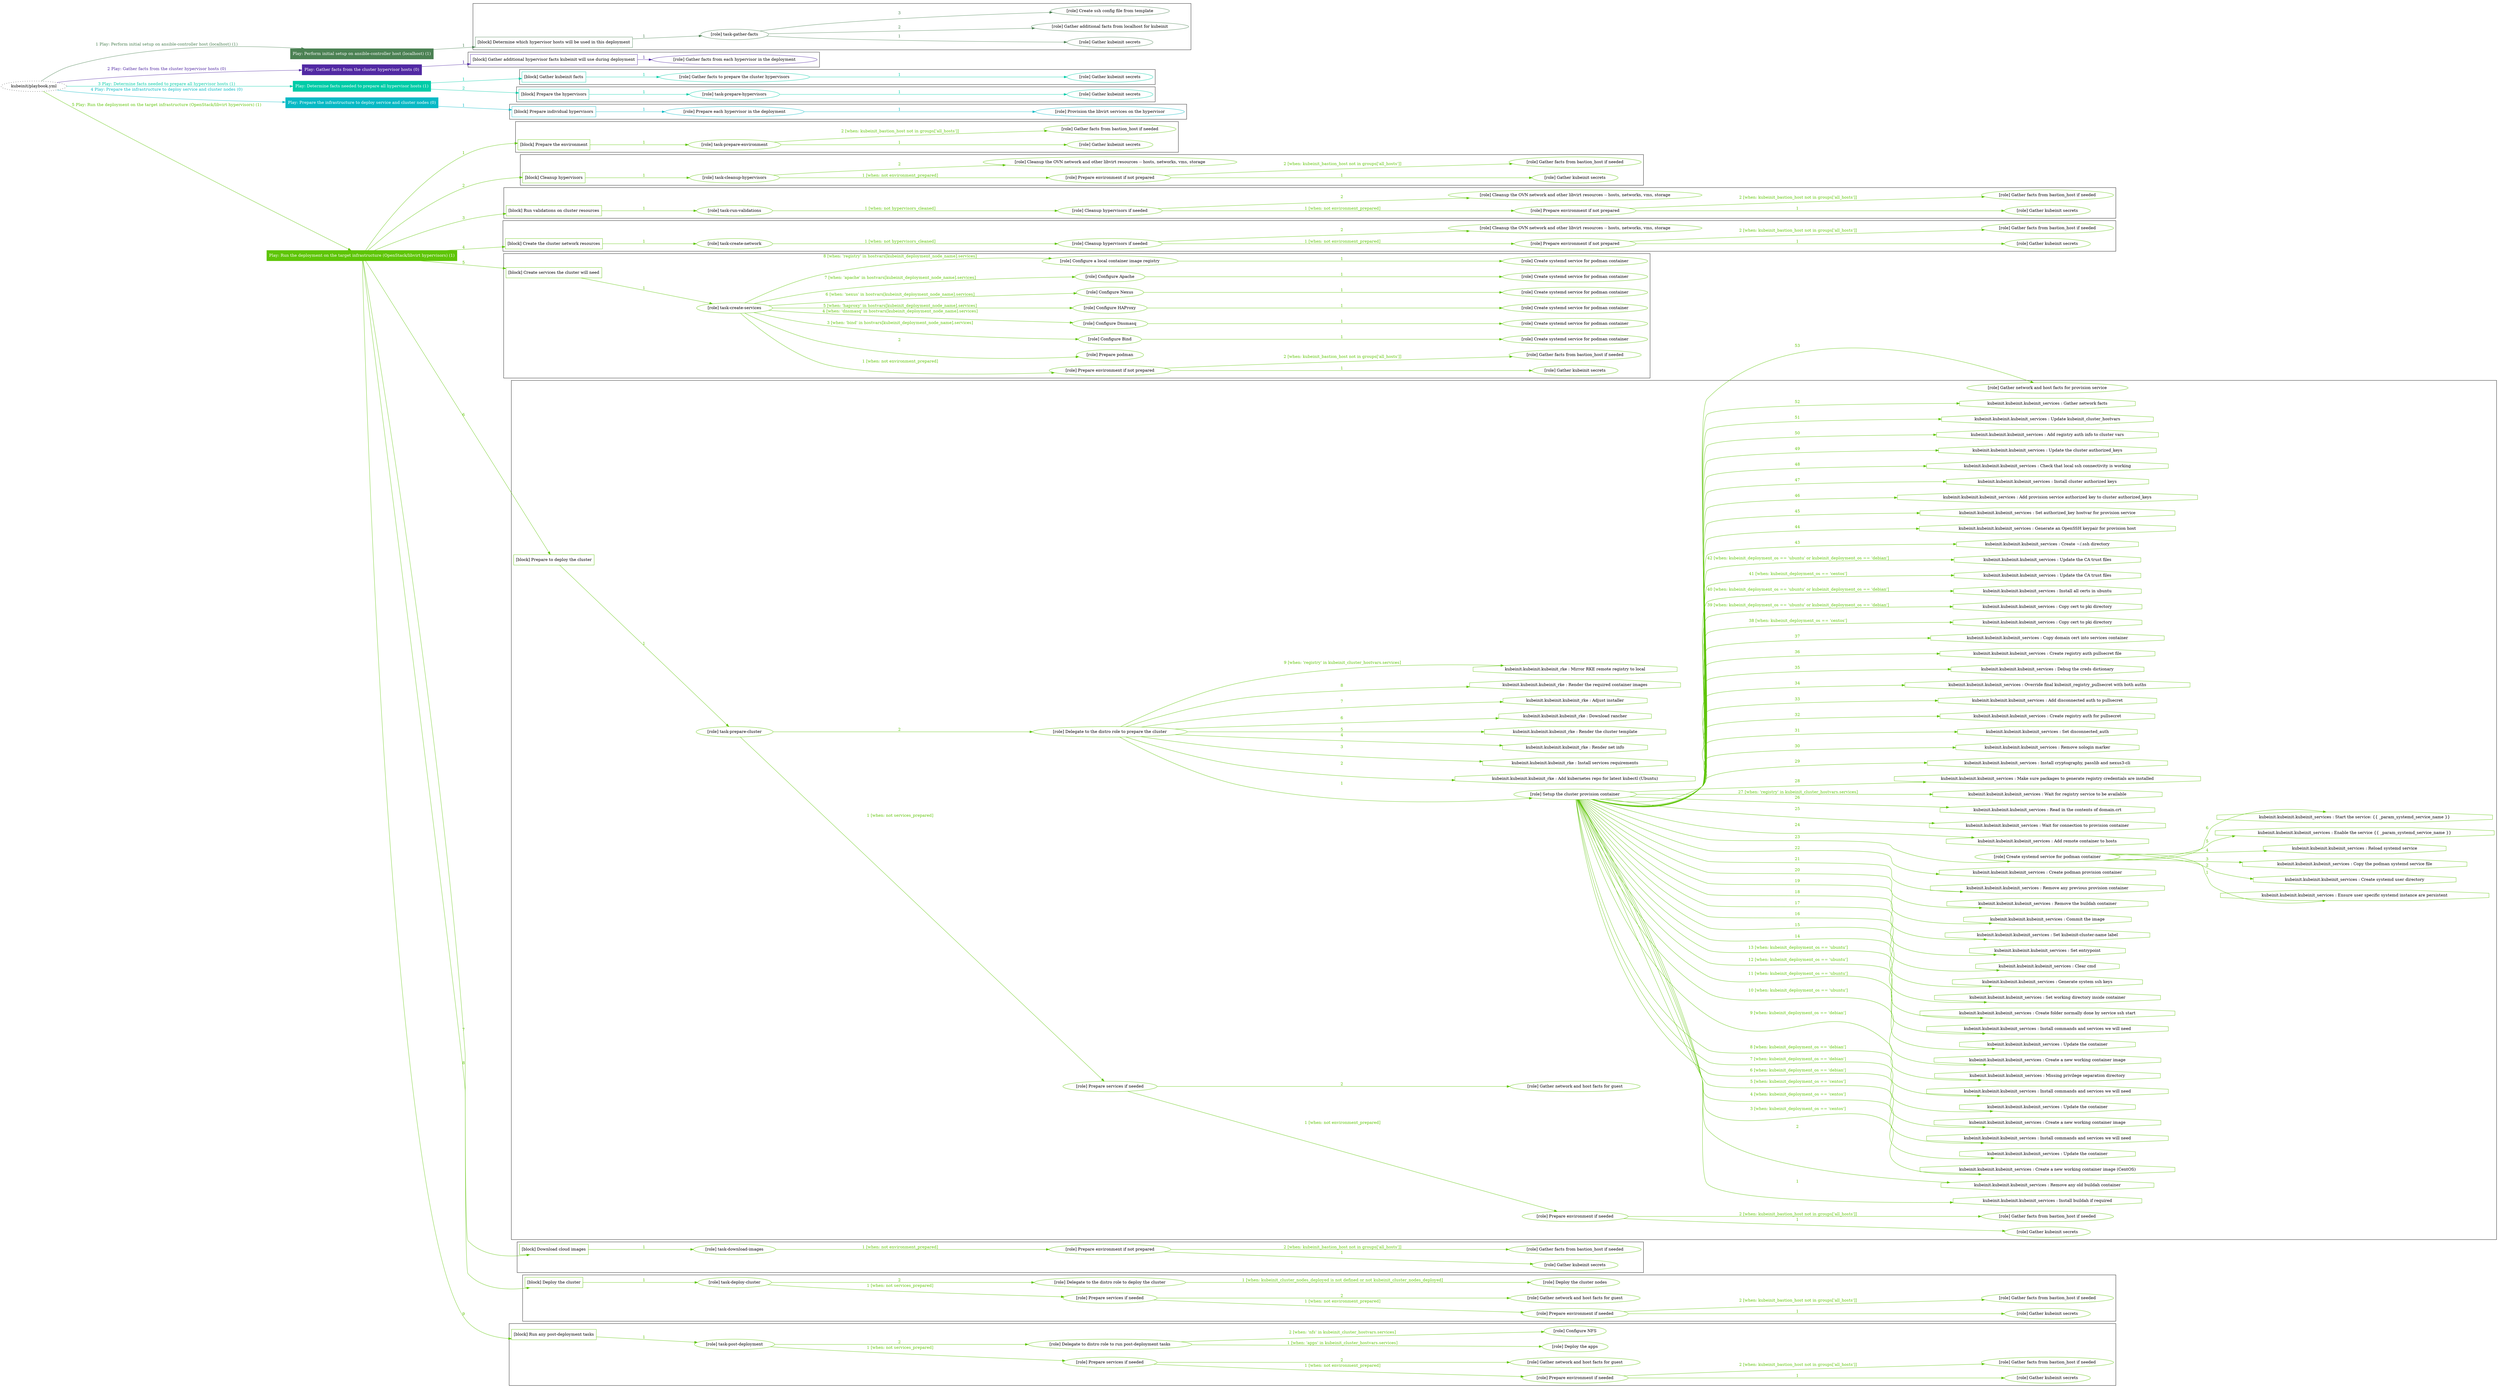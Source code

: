 digraph {
	graph [concentrate=true ordering=in rankdir=LR ratio=fill]
	edge [esep=5 sep=10]
	"kubeinit/playbook.yml" [URL="/home/runner/work/kubeinit/kubeinit/kubeinit/playbook.yml" id=playbook_f7310d66 style=dotted]
	"kubeinit/playbook.yml" -> play_0fedd11c [label="1 Play: Perform initial setup on ansible-controller host (localhost) (1)" color="#4b8153" fontcolor="#4b8153" id=edge_play_0fedd11c labeltooltip="1 Play: Perform initial setup on ansible-controller host (localhost) (1)" tooltip="1 Play: Perform initial setup on ansible-controller host (localhost) (1)"]
	subgraph "Play: Perform initial setup on ansible-controller host (localhost) (1)" {
		play_0fedd11c [label="Play: Perform initial setup on ansible-controller host (localhost) (1)" URL="/home/runner/work/kubeinit/kubeinit/kubeinit/playbook.yml" color="#4b8153" fontcolor="#ffffff" id=play_0fedd11c shape=box style=filled tooltip=localhost]
		play_0fedd11c -> block_107f9586 [label=1 color="#4b8153" fontcolor="#4b8153" id=edge_block_107f9586 labeltooltip=1 tooltip=1]
		subgraph cluster_block_107f9586 {
			block_107f9586 [label="[block] Determine which hypervisor hosts will be used in this deployment" URL="/home/runner/work/kubeinit/kubeinit/kubeinit/playbook.yml" color="#4b8153" id=block_107f9586 labeltooltip="Determine which hypervisor hosts will be used in this deployment" shape=box tooltip="Determine which hypervisor hosts will be used in this deployment"]
			block_107f9586 -> role_c9d86f72 [label="1 " color="#4b8153" fontcolor="#4b8153" id=edge_role_c9d86f72 labeltooltip="1 " tooltip="1 "]
			subgraph "task-gather-facts" {
				role_c9d86f72 [label="[role] task-gather-facts" URL="/home/runner/work/kubeinit/kubeinit/kubeinit/playbook.yml" color="#4b8153" id=role_c9d86f72 tooltip="task-gather-facts"]
				role_c9d86f72 -> role_bad5989d [label="1 " color="#4b8153" fontcolor="#4b8153" id=edge_role_bad5989d labeltooltip="1 " tooltip="1 "]
				subgraph "Gather kubeinit secrets" {
					role_bad5989d [label="[role] Gather kubeinit secrets" URL="/home/runner/.ansible/collections/ansible_collections/kubeinit/kubeinit/roles/kubeinit_prepare/tasks/build_hypervisors_group.yml" color="#4b8153" id=role_bad5989d tooltip="Gather kubeinit secrets"]
				}
				role_c9d86f72 -> role_4fbb68c9 [label="2 " color="#4b8153" fontcolor="#4b8153" id=edge_role_4fbb68c9 labeltooltip="2 " tooltip="2 "]
				subgraph "Gather additional facts from localhost for kubeinit" {
					role_4fbb68c9 [label="[role] Gather additional facts from localhost for kubeinit" URL="/home/runner/.ansible/collections/ansible_collections/kubeinit/kubeinit/roles/kubeinit_prepare/tasks/build_hypervisors_group.yml" color="#4b8153" id=role_4fbb68c9 tooltip="Gather additional facts from localhost for kubeinit"]
				}
				role_c9d86f72 -> role_c5c5360b [label="3 " color="#4b8153" fontcolor="#4b8153" id=edge_role_c5c5360b labeltooltip="3 " tooltip="3 "]
				subgraph "Create ssh config file from template" {
					role_c5c5360b [label="[role] Create ssh config file from template" URL="/home/runner/.ansible/collections/ansible_collections/kubeinit/kubeinit/roles/kubeinit_prepare/tasks/build_hypervisors_group.yml" color="#4b8153" id=role_c5c5360b tooltip="Create ssh config file from template"]
				}
			}
		}
	}
	"kubeinit/playbook.yml" -> play_d63e0769 [label="2 Play: Gather facts from the cluster hypervisor hosts (0)" color="#5129a3" fontcolor="#5129a3" id=edge_play_d63e0769 labeltooltip="2 Play: Gather facts from the cluster hypervisor hosts (0)" tooltip="2 Play: Gather facts from the cluster hypervisor hosts (0)"]
	subgraph "Play: Gather facts from the cluster hypervisor hosts (0)" {
		play_d63e0769 [label="Play: Gather facts from the cluster hypervisor hosts (0)" URL="/home/runner/work/kubeinit/kubeinit/kubeinit/playbook.yml" color="#5129a3" fontcolor="#ffffff" id=play_d63e0769 shape=box style=filled tooltip="Play: Gather facts from the cluster hypervisor hosts (0)"]
		play_d63e0769 -> block_76ac8835 [label=1 color="#5129a3" fontcolor="#5129a3" id=edge_block_76ac8835 labeltooltip=1 tooltip=1]
		subgraph cluster_block_76ac8835 {
			block_76ac8835 [label="[block] Gather additional hypervisor facts kubeinit will use during deployment" URL="/home/runner/work/kubeinit/kubeinit/kubeinit/playbook.yml" color="#5129a3" id=block_76ac8835 labeltooltip="Gather additional hypervisor facts kubeinit will use during deployment" shape=box tooltip="Gather additional hypervisor facts kubeinit will use during deployment"]
			block_76ac8835 -> role_d2b9d356 [label="1 " color="#5129a3" fontcolor="#5129a3" id=edge_role_d2b9d356 labeltooltip="1 " tooltip="1 "]
			subgraph "Gather facts from each hypervisor in the deployment" {
				role_d2b9d356 [label="[role] Gather facts from each hypervisor in the deployment" URL="/home/runner/work/kubeinit/kubeinit/kubeinit/playbook.yml" color="#5129a3" id=role_d2b9d356 tooltip="Gather facts from each hypervisor in the deployment"]
			}
		}
	}
	"kubeinit/playbook.yml" -> play_f294edaa [label="3 Play: Determine facts needed to prepare all hypervisor hosts (1)" color="#00cca7" fontcolor="#00cca7" id=edge_play_f294edaa labeltooltip="3 Play: Determine facts needed to prepare all hypervisor hosts (1)" tooltip="3 Play: Determine facts needed to prepare all hypervisor hosts (1)"]
	subgraph "Play: Determine facts needed to prepare all hypervisor hosts (1)" {
		play_f294edaa [label="Play: Determine facts needed to prepare all hypervisor hosts (1)" URL="/home/runner/work/kubeinit/kubeinit/kubeinit/playbook.yml" color="#00cca7" fontcolor="#ffffff" id=play_f294edaa shape=box style=filled tooltip=localhost]
		play_f294edaa -> block_a706dc84 [label=1 color="#00cca7" fontcolor="#00cca7" id=edge_block_a706dc84 labeltooltip=1 tooltip=1]
		subgraph cluster_block_a706dc84 {
			block_a706dc84 [label="[block] Gather kubeinit facts" URL="/home/runner/work/kubeinit/kubeinit/kubeinit/playbook.yml" color="#00cca7" id=block_a706dc84 labeltooltip="Gather kubeinit facts" shape=box tooltip="Gather kubeinit facts"]
			block_a706dc84 -> role_035d31e7 [label="1 " color="#00cca7" fontcolor="#00cca7" id=edge_role_035d31e7 labeltooltip="1 " tooltip="1 "]
			subgraph "Gather facts to prepare the cluster hypervisors" {
				role_035d31e7 [label="[role] Gather facts to prepare the cluster hypervisors" URL="/home/runner/work/kubeinit/kubeinit/kubeinit/playbook.yml" color="#00cca7" id=role_035d31e7 tooltip="Gather facts to prepare the cluster hypervisors"]
				role_035d31e7 -> role_cf30794a [label="1 " color="#00cca7" fontcolor="#00cca7" id=edge_role_cf30794a labeltooltip="1 " tooltip="1 "]
				subgraph "Gather kubeinit secrets" {
					role_cf30794a [label="[role] Gather kubeinit secrets" URL="/home/runner/.ansible/collections/ansible_collections/kubeinit/kubeinit/roles/kubeinit_prepare/tasks/gather_kubeinit_facts.yml" color="#00cca7" id=role_cf30794a tooltip="Gather kubeinit secrets"]
				}
			}
		}
		play_f294edaa -> block_f54c57c1 [label=2 color="#00cca7" fontcolor="#00cca7" id=edge_block_f54c57c1 labeltooltip=2 tooltip=2]
		subgraph cluster_block_f54c57c1 {
			block_f54c57c1 [label="[block] Prepare the hypervisors" URL="/home/runner/work/kubeinit/kubeinit/kubeinit/playbook.yml" color="#00cca7" id=block_f54c57c1 labeltooltip="Prepare the hypervisors" shape=box tooltip="Prepare the hypervisors"]
			block_f54c57c1 -> role_48c3b718 [label="1 " color="#00cca7" fontcolor="#00cca7" id=edge_role_48c3b718 labeltooltip="1 " tooltip="1 "]
			subgraph "task-prepare-hypervisors" {
				role_48c3b718 [label="[role] task-prepare-hypervisors" URL="/home/runner/work/kubeinit/kubeinit/kubeinit/playbook.yml" color="#00cca7" id=role_48c3b718 tooltip="task-prepare-hypervisors"]
				role_48c3b718 -> role_5264f9cf [label="1 " color="#00cca7" fontcolor="#00cca7" id=edge_role_5264f9cf labeltooltip="1 " tooltip="1 "]
				subgraph "Gather kubeinit secrets" {
					role_5264f9cf [label="[role] Gather kubeinit secrets" URL="/home/runner/.ansible/collections/ansible_collections/kubeinit/kubeinit/roles/kubeinit_prepare/tasks/gather_kubeinit_facts.yml" color="#00cca7" id=role_5264f9cf tooltip="Gather kubeinit secrets"]
				}
			}
		}
	}
	"kubeinit/playbook.yml" -> play_26f01f2e [label="4 Play: Prepare the infrastructure to deploy service and cluster nodes (0)" color="#07b9c5" fontcolor="#07b9c5" id=edge_play_26f01f2e labeltooltip="4 Play: Prepare the infrastructure to deploy service and cluster nodes (0)" tooltip="4 Play: Prepare the infrastructure to deploy service and cluster nodes (0)"]
	subgraph "Play: Prepare the infrastructure to deploy service and cluster nodes (0)" {
		play_26f01f2e [label="Play: Prepare the infrastructure to deploy service and cluster nodes (0)" URL="/home/runner/work/kubeinit/kubeinit/kubeinit/playbook.yml" color="#07b9c5" fontcolor="#ffffff" id=play_26f01f2e shape=box style=filled tooltip="Play: Prepare the infrastructure to deploy service and cluster nodes (0)"]
		play_26f01f2e -> block_9834081f [label=1 color="#07b9c5" fontcolor="#07b9c5" id=edge_block_9834081f labeltooltip=1 tooltip=1]
		subgraph cluster_block_9834081f {
			block_9834081f [label="[block] Prepare individual hypervisors" URL="/home/runner/work/kubeinit/kubeinit/kubeinit/playbook.yml" color="#07b9c5" id=block_9834081f labeltooltip="Prepare individual hypervisors" shape=box tooltip="Prepare individual hypervisors"]
			block_9834081f -> role_d83abc5a [label="1 " color="#07b9c5" fontcolor="#07b9c5" id=edge_role_d83abc5a labeltooltip="1 " tooltip="1 "]
			subgraph "Prepare each hypervisor in the deployment" {
				role_d83abc5a [label="[role] Prepare each hypervisor in the deployment" URL="/home/runner/work/kubeinit/kubeinit/kubeinit/playbook.yml" color="#07b9c5" id=role_d83abc5a tooltip="Prepare each hypervisor in the deployment"]
				role_d83abc5a -> role_d13815b8 [label="1 " color="#07b9c5" fontcolor="#07b9c5" id=edge_role_d13815b8 labeltooltip="1 " tooltip="1 "]
				subgraph "Provision the libvirt services on the hypervisor" {
					role_d13815b8 [label="[role] Provision the libvirt services on the hypervisor" URL="/home/runner/.ansible/collections/ansible_collections/kubeinit/kubeinit/roles/kubeinit_prepare/tasks/prepare_hypervisor.yml" color="#07b9c5" id=role_d13815b8 tooltip="Provision the libvirt services on the hypervisor"]
				}
			}
		}
	}
	"kubeinit/playbook.yml" -> play_6029d3da [label="5 Play: Run the deployment on the target infrastructure (OpenStack/libvirt hypervisors) (1)" color="#5ec507" fontcolor="#5ec507" id=edge_play_6029d3da labeltooltip="5 Play: Run the deployment on the target infrastructure (OpenStack/libvirt hypervisors) (1)" tooltip="5 Play: Run the deployment on the target infrastructure (OpenStack/libvirt hypervisors) (1)"]
	subgraph "Play: Run the deployment on the target infrastructure (OpenStack/libvirt hypervisors) (1)" {
		play_6029d3da [label="Play: Run the deployment on the target infrastructure (OpenStack/libvirt hypervisors) (1)" URL="/home/runner/work/kubeinit/kubeinit/kubeinit/playbook.yml" color="#5ec507" fontcolor="#ffffff" id=play_6029d3da shape=box style=filled tooltip=localhost]
		play_6029d3da -> block_e2a3f561 [label=1 color="#5ec507" fontcolor="#5ec507" id=edge_block_e2a3f561 labeltooltip=1 tooltip=1]
		subgraph cluster_block_e2a3f561 {
			block_e2a3f561 [label="[block] Prepare the environment" URL="/home/runner/work/kubeinit/kubeinit/kubeinit/playbook.yml" color="#5ec507" id=block_e2a3f561 labeltooltip="Prepare the environment" shape=box tooltip="Prepare the environment"]
			block_e2a3f561 -> role_ffdeda65 [label="1 " color="#5ec507" fontcolor="#5ec507" id=edge_role_ffdeda65 labeltooltip="1 " tooltip="1 "]
			subgraph "task-prepare-environment" {
				role_ffdeda65 [label="[role] task-prepare-environment" URL="/home/runner/work/kubeinit/kubeinit/kubeinit/playbook.yml" color="#5ec507" id=role_ffdeda65 tooltip="task-prepare-environment"]
				role_ffdeda65 -> role_b1833705 [label="1 " color="#5ec507" fontcolor="#5ec507" id=edge_role_b1833705 labeltooltip="1 " tooltip="1 "]
				subgraph "Gather kubeinit secrets" {
					role_b1833705 [label="[role] Gather kubeinit secrets" URL="/home/runner/.ansible/collections/ansible_collections/kubeinit/kubeinit/roles/kubeinit_prepare/tasks/gather_kubeinit_facts.yml" color="#5ec507" id=role_b1833705 tooltip="Gather kubeinit secrets"]
				}
				role_ffdeda65 -> role_31b2bb16 [label="2 [when: kubeinit_bastion_host not in groups['all_hosts']]" color="#5ec507" fontcolor="#5ec507" id=edge_role_31b2bb16 labeltooltip="2 [when: kubeinit_bastion_host not in groups['all_hosts']]" tooltip="2 [when: kubeinit_bastion_host not in groups['all_hosts']]"]
				subgraph "Gather facts from bastion_host if needed" {
					role_31b2bb16 [label="[role] Gather facts from bastion_host if needed" URL="/home/runner/.ansible/collections/ansible_collections/kubeinit/kubeinit/roles/kubeinit_prepare/tasks/main.yml" color="#5ec507" id=role_31b2bb16 tooltip="Gather facts from bastion_host if needed"]
				}
			}
		}
		play_6029d3da -> block_457fc67f [label=2 color="#5ec507" fontcolor="#5ec507" id=edge_block_457fc67f labeltooltip=2 tooltip=2]
		subgraph cluster_block_457fc67f {
			block_457fc67f [label="[block] Cleanup hypervisors" URL="/home/runner/work/kubeinit/kubeinit/kubeinit/playbook.yml" color="#5ec507" id=block_457fc67f labeltooltip="Cleanup hypervisors" shape=box tooltip="Cleanup hypervisors"]
			block_457fc67f -> role_862527b8 [label="1 " color="#5ec507" fontcolor="#5ec507" id=edge_role_862527b8 labeltooltip="1 " tooltip="1 "]
			subgraph "task-cleanup-hypervisors" {
				role_862527b8 [label="[role] task-cleanup-hypervisors" URL="/home/runner/work/kubeinit/kubeinit/kubeinit/playbook.yml" color="#5ec507" id=role_862527b8 tooltip="task-cleanup-hypervisors"]
				role_862527b8 -> role_a63daf0f [label="1 [when: not environment_prepared]" color="#5ec507" fontcolor="#5ec507" id=edge_role_a63daf0f labeltooltip="1 [when: not environment_prepared]" tooltip="1 [when: not environment_prepared]"]
				subgraph "Prepare environment if not prepared" {
					role_a63daf0f [label="[role] Prepare environment if not prepared" URL="/home/runner/.ansible/collections/ansible_collections/kubeinit/kubeinit/roles/kubeinit_libvirt/tasks/cleanup_hypervisors.yml" color="#5ec507" id=role_a63daf0f tooltip="Prepare environment if not prepared"]
					role_a63daf0f -> role_3971e2b3 [label="1 " color="#5ec507" fontcolor="#5ec507" id=edge_role_3971e2b3 labeltooltip="1 " tooltip="1 "]
					subgraph "Gather kubeinit secrets" {
						role_3971e2b3 [label="[role] Gather kubeinit secrets" URL="/home/runner/.ansible/collections/ansible_collections/kubeinit/kubeinit/roles/kubeinit_prepare/tasks/gather_kubeinit_facts.yml" color="#5ec507" id=role_3971e2b3 tooltip="Gather kubeinit secrets"]
					}
					role_a63daf0f -> role_90f74deb [label="2 [when: kubeinit_bastion_host not in groups['all_hosts']]" color="#5ec507" fontcolor="#5ec507" id=edge_role_90f74deb labeltooltip="2 [when: kubeinit_bastion_host not in groups['all_hosts']]" tooltip="2 [when: kubeinit_bastion_host not in groups['all_hosts']]"]
					subgraph "Gather facts from bastion_host if needed" {
						role_90f74deb [label="[role] Gather facts from bastion_host if needed" URL="/home/runner/.ansible/collections/ansible_collections/kubeinit/kubeinit/roles/kubeinit_prepare/tasks/main.yml" color="#5ec507" id=role_90f74deb tooltip="Gather facts from bastion_host if needed"]
					}
				}
				role_862527b8 -> role_44bf2a33 [label="2 " color="#5ec507" fontcolor="#5ec507" id=edge_role_44bf2a33 labeltooltip="2 " tooltip="2 "]
				subgraph "Cleanup the OVN network and other libvirt resources -- hosts, networks, vms, storage" {
					role_44bf2a33 [label="[role] Cleanup the OVN network and other libvirt resources -- hosts, networks, vms, storage" URL="/home/runner/.ansible/collections/ansible_collections/kubeinit/kubeinit/roles/kubeinit_libvirt/tasks/cleanup_hypervisors.yml" color="#5ec507" id=role_44bf2a33 tooltip="Cleanup the OVN network and other libvirt resources -- hosts, networks, vms, storage"]
				}
			}
		}
		play_6029d3da -> block_15a7ae2d [label=3 color="#5ec507" fontcolor="#5ec507" id=edge_block_15a7ae2d labeltooltip=3 tooltip=3]
		subgraph cluster_block_15a7ae2d {
			block_15a7ae2d [label="[block] Run validations on cluster resources" URL="/home/runner/work/kubeinit/kubeinit/kubeinit/playbook.yml" color="#5ec507" id=block_15a7ae2d labeltooltip="Run validations on cluster resources" shape=box tooltip="Run validations on cluster resources"]
			block_15a7ae2d -> role_bc2dee1b [label="1 " color="#5ec507" fontcolor="#5ec507" id=edge_role_bc2dee1b labeltooltip="1 " tooltip="1 "]
			subgraph "task-run-validations" {
				role_bc2dee1b [label="[role] task-run-validations" URL="/home/runner/work/kubeinit/kubeinit/kubeinit/playbook.yml" color="#5ec507" id=role_bc2dee1b tooltip="task-run-validations"]
				role_bc2dee1b -> role_36cf66fd [label="1 [when: not hypervisors_cleaned]" color="#5ec507" fontcolor="#5ec507" id=edge_role_36cf66fd labeltooltip="1 [when: not hypervisors_cleaned]" tooltip="1 [when: not hypervisors_cleaned]"]
				subgraph "Cleanup hypervisors if needed" {
					role_36cf66fd [label="[role] Cleanup hypervisors if needed" URL="/home/runner/.ansible/collections/ansible_collections/kubeinit/kubeinit/roles/kubeinit_validations/tasks/main.yml" color="#5ec507" id=role_36cf66fd tooltip="Cleanup hypervisors if needed"]
					role_36cf66fd -> role_1e0cd36d [label="1 [when: not environment_prepared]" color="#5ec507" fontcolor="#5ec507" id=edge_role_1e0cd36d labeltooltip="1 [when: not environment_prepared]" tooltip="1 [when: not environment_prepared]"]
					subgraph "Prepare environment if not prepared" {
						role_1e0cd36d [label="[role] Prepare environment if not prepared" URL="/home/runner/.ansible/collections/ansible_collections/kubeinit/kubeinit/roles/kubeinit_libvirt/tasks/cleanup_hypervisors.yml" color="#5ec507" id=role_1e0cd36d tooltip="Prepare environment if not prepared"]
						role_1e0cd36d -> role_aa67b47f [label="1 " color="#5ec507" fontcolor="#5ec507" id=edge_role_aa67b47f labeltooltip="1 " tooltip="1 "]
						subgraph "Gather kubeinit secrets" {
							role_aa67b47f [label="[role] Gather kubeinit secrets" URL="/home/runner/.ansible/collections/ansible_collections/kubeinit/kubeinit/roles/kubeinit_prepare/tasks/gather_kubeinit_facts.yml" color="#5ec507" id=role_aa67b47f tooltip="Gather kubeinit secrets"]
						}
						role_1e0cd36d -> role_d2c6c0e9 [label="2 [when: kubeinit_bastion_host not in groups['all_hosts']]" color="#5ec507" fontcolor="#5ec507" id=edge_role_d2c6c0e9 labeltooltip="2 [when: kubeinit_bastion_host not in groups['all_hosts']]" tooltip="2 [when: kubeinit_bastion_host not in groups['all_hosts']]"]
						subgraph "Gather facts from bastion_host if needed" {
							role_d2c6c0e9 [label="[role] Gather facts from bastion_host if needed" URL="/home/runner/.ansible/collections/ansible_collections/kubeinit/kubeinit/roles/kubeinit_prepare/tasks/main.yml" color="#5ec507" id=role_d2c6c0e9 tooltip="Gather facts from bastion_host if needed"]
						}
					}
					role_36cf66fd -> role_1e3e09be [label="2 " color="#5ec507" fontcolor="#5ec507" id=edge_role_1e3e09be labeltooltip="2 " tooltip="2 "]
					subgraph "Cleanup the OVN network and other libvirt resources -- hosts, networks, vms, storage" {
						role_1e3e09be [label="[role] Cleanup the OVN network and other libvirt resources -- hosts, networks, vms, storage" URL="/home/runner/.ansible/collections/ansible_collections/kubeinit/kubeinit/roles/kubeinit_libvirt/tasks/cleanup_hypervisors.yml" color="#5ec507" id=role_1e3e09be tooltip="Cleanup the OVN network and other libvirt resources -- hosts, networks, vms, storage"]
					}
				}
			}
		}
		play_6029d3da -> block_9803a654 [label=4 color="#5ec507" fontcolor="#5ec507" id=edge_block_9803a654 labeltooltip=4 tooltip=4]
		subgraph cluster_block_9803a654 {
			block_9803a654 [label="[block] Create the cluster network resources" URL="/home/runner/work/kubeinit/kubeinit/kubeinit/playbook.yml" color="#5ec507" id=block_9803a654 labeltooltip="Create the cluster network resources" shape=box tooltip="Create the cluster network resources"]
			block_9803a654 -> role_6feded6d [label="1 " color="#5ec507" fontcolor="#5ec507" id=edge_role_6feded6d labeltooltip="1 " tooltip="1 "]
			subgraph "task-create-network" {
				role_6feded6d [label="[role] task-create-network" URL="/home/runner/work/kubeinit/kubeinit/kubeinit/playbook.yml" color="#5ec507" id=role_6feded6d tooltip="task-create-network"]
				role_6feded6d -> role_c1d2323b [label="1 [when: not hypervisors_cleaned]" color="#5ec507" fontcolor="#5ec507" id=edge_role_c1d2323b labeltooltip="1 [when: not hypervisors_cleaned]" tooltip="1 [when: not hypervisors_cleaned]"]
				subgraph "Cleanup hypervisors if needed" {
					role_c1d2323b [label="[role] Cleanup hypervisors if needed" URL="/home/runner/.ansible/collections/ansible_collections/kubeinit/kubeinit/roles/kubeinit_libvirt/tasks/create_network.yml" color="#5ec507" id=role_c1d2323b tooltip="Cleanup hypervisors if needed"]
					role_c1d2323b -> role_fae96d2c [label="1 [when: not environment_prepared]" color="#5ec507" fontcolor="#5ec507" id=edge_role_fae96d2c labeltooltip="1 [when: not environment_prepared]" tooltip="1 [when: not environment_prepared]"]
					subgraph "Prepare environment if not prepared" {
						role_fae96d2c [label="[role] Prepare environment if not prepared" URL="/home/runner/.ansible/collections/ansible_collections/kubeinit/kubeinit/roles/kubeinit_libvirt/tasks/cleanup_hypervisors.yml" color="#5ec507" id=role_fae96d2c tooltip="Prepare environment if not prepared"]
						role_fae96d2c -> role_6b72e0d1 [label="1 " color="#5ec507" fontcolor="#5ec507" id=edge_role_6b72e0d1 labeltooltip="1 " tooltip="1 "]
						subgraph "Gather kubeinit secrets" {
							role_6b72e0d1 [label="[role] Gather kubeinit secrets" URL="/home/runner/.ansible/collections/ansible_collections/kubeinit/kubeinit/roles/kubeinit_prepare/tasks/gather_kubeinit_facts.yml" color="#5ec507" id=role_6b72e0d1 tooltip="Gather kubeinit secrets"]
						}
						role_fae96d2c -> role_71474516 [label="2 [when: kubeinit_bastion_host not in groups['all_hosts']]" color="#5ec507" fontcolor="#5ec507" id=edge_role_71474516 labeltooltip="2 [when: kubeinit_bastion_host not in groups['all_hosts']]" tooltip="2 [when: kubeinit_bastion_host not in groups['all_hosts']]"]
						subgraph "Gather facts from bastion_host if needed" {
							role_71474516 [label="[role] Gather facts from bastion_host if needed" URL="/home/runner/.ansible/collections/ansible_collections/kubeinit/kubeinit/roles/kubeinit_prepare/tasks/main.yml" color="#5ec507" id=role_71474516 tooltip="Gather facts from bastion_host if needed"]
						}
					}
					role_c1d2323b -> role_6d0988d8 [label="2 " color="#5ec507" fontcolor="#5ec507" id=edge_role_6d0988d8 labeltooltip="2 " tooltip="2 "]
					subgraph "Cleanup the OVN network and other libvirt resources -- hosts, networks, vms, storage" {
						role_6d0988d8 [label="[role] Cleanup the OVN network and other libvirt resources -- hosts, networks, vms, storage" URL="/home/runner/.ansible/collections/ansible_collections/kubeinit/kubeinit/roles/kubeinit_libvirt/tasks/cleanup_hypervisors.yml" color="#5ec507" id=role_6d0988d8 tooltip="Cleanup the OVN network and other libvirt resources -- hosts, networks, vms, storage"]
					}
				}
			}
		}
		play_6029d3da -> block_e8ae4509 [label=5 color="#5ec507" fontcolor="#5ec507" id=edge_block_e8ae4509 labeltooltip=5 tooltip=5]
		subgraph cluster_block_e8ae4509 {
			block_e8ae4509 [label="[block] Create services the cluster will need" URL="/home/runner/work/kubeinit/kubeinit/kubeinit/playbook.yml" color="#5ec507" id=block_e8ae4509 labeltooltip="Create services the cluster will need" shape=box tooltip="Create services the cluster will need"]
			block_e8ae4509 -> role_9aac5af2 [label="1 " color="#5ec507" fontcolor="#5ec507" id=edge_role_9aac5af2 labeltooltip="1 " tooltip="1 "]
			subgraph "task-create-services" {
				role_9aac5af2 [label="[role] task-create-services" URL="/home/runner/work/kubeinit/kubeinit/kubeinit/playbook.yml" color="#5ec507" id=role_9aac5af2 tooltip="task-create-services"]
				role_9aac5af2 -> role_de3fa983 [label="1 [when: not environment_prepared]" color="#5ec507" fontcolor="#5ec507" id=edge_role_de3fa983 labeltooltip="1 [when: not environment_prepared]" tooltip="1 [when: not environment_prepared]"]
				subgraph "Prepare environment if not prepared" {
					role_de3fa983 [label="[role] Prepare environment if not prepared" URL="/home/runner/.ansible/collections/ansible_collections/kubeinit/kubeinit/roles/kubeinit_services/tasks/main.yml" color="#5ec507" id=role_de3fa983 tooltip="Prepare environment if not prepared"]
					role_de3fa983 -> role_fa52a503 [label="1 " color="#5ec507" fontcolor="#5ec507" id=edge_role_fa52a503 labeltooltip="1 " tooltip="1 "]
					subgraph "Gather kubeinit secrets" {
						role_fa52a503 [label="[role] Gather kubeinit secrets" URL="/home/runner/.ansible/collections/ansible_collections/kubeinit/kubeinit/roles/kubeinit_prepare/tasks/gather_kubeinit_facts.yml" color="#5ec507" id=role_fa52a503 tooltip="Gather kubeinit secrets"]
					}
					role_de3fa983 -> role_57ed695e [label="2 [when: kubeinit_bastion_host not in groups['all_hosts']]" color="#5ec507" fontcolor="#5ec507" id=edge_role_57ed695e labeltooltip="2 [when: kubeinit_bastion_host not in groups['all_hosts']]" tooltip="2 [when: kubeinit_bastion_host not in groups['all_hosts']]"]
					subgraph "Gather facts from bastion_host if needed" {
						role_57ed695e [label="[role] Gather facts from bastion_host if needed" URL="/home/runner/.ansible/collections/ansible_collections/kubeinit/kubeinit/roles/kubeinit_prepare/tasks/main.yml" color="#5ec507" id=role_57ed695e tooltip="Gather facts from bastion_host if needed"]
					}
				}
				role_9aac5af2 -> role_9f65d6c5 [label="2 " color="#5ec507" fontcolor="#5ec507" id=edge_role_9f65d6c5 labeltooltip="2 " tooltip="2 "]
				subgraph "Prepare podman" {
					role_9f65d6c5 [label="[role] Prepare podman" URL="/home/runner/.ansible/collections/ansible_collections/kubeinit/kubeinit/roles/kubeinit_services/tasks/00_create_service_pod.yml" color="#5ec507" id=role_9f65d6c5 tooltip="Prepare podman"]
				}
				role_9aac5af2 -> role_a70ae9ae [label="3 [when: 'bind' in hostvars[kubeinit_deployment_node_name].services]" color="#5ec507" fontcolor="#5ec507" id=edge_role_a70ae9ae labeltooltip="3 [when: 'bind' in hostvars[kubeinit_deployment_node_name].services]" tooltip="3 [when: 'bind' in hostvars[kubeinit_deployment_node_name].services]"]
				subgraph "Configure Bind" {
					role_a70ae9ae [label="[role] Configure Bind" URL="/home/runner/.ansible/collections/ansible_collections/kubeinit/kubeinit/roles/kubeinit_services/tasks/start_services_containers.yml" color="#5ec507" id=role_a70ae9ae tooltip="Configure Bind"]
					role_a70ae9ae -> role_4e40acc2 [label="1 " color="#5ec507" fontcolor="#5ec507" id=edge_role_4e40acc2 labeltooltip="1 " tooltip="1 "]
					subgraph "Create systemd service for podman container" {
						role_4e40acc2 [label="[role] Create systemd service for podman container" URL="/home/runner/.ansible/collections/ansible_collections/kubeinit/kubeinit/roles/kubeinit_bind/tasks/main.yml" color="#5ec507" id=role_4e40acc2 tooltip="Create systemd service for podman container"]
					}
				}
				role_9aac5af2 -> role_28567cfb [label="4 [when: 'dnsmasq' in hostvars[kubeinit_deployment_node_name].services]" color="#5ec507" fontcolor="#5ec507" id=edge_role_28567cfb labeltooltip="4 [when: 'dnsmasq' in hostvars[kubeinit_deployment_node_name].services]" tooltip="4 [when: 'dnsmasq' in hostvars[kubeinit_deployment_node_name].services]"]
				subgraph "Configure Dnsmasq" {
					role_28567cfb [label="[role] Configure Dnsmasq" URL="/home/runner/.ansible/collections/ansible_collections/kubeinit/kubeinit/roles/kubeinit_services/tasks/start_services_containers.yml" color="#5ec507" id=role_28567cfb tooltip="Configure Dnsmasq"]
					role_28567cfb -> role_1767e8d9 [label="1 " color="#5ec507" fontcolor="#5ec507" id=edge_role_1767e8d9 labeltooltip="1 " tooltip="1 "]
					subgraph "Create systemd service for podman container" {
						role_1767e8d9 [label="[role] Create systemd service for podman container" URL="/home/runner/.ansible/collections/ansible_collections/kubeinit/kubeinit/roles/kubeinit_dnsmasq/tasks/main.yml" color="#5ec507" id=role_1767e8d9 tooltip="Create systemd service for podman container"]
					}
				}
				role_9aac5af2 -> role_486fe547 [label="5 [when: 'haproxy' in hostvars[kubeinit_deployment_node_name].services]" color="#5ec507" fontcolor="#5ec507" id=edge_role_486fe547 labeltooltip="5 [when: 'haproxy' in hostvars[kubeinit_deployment_node_name].services]" tooltip="5 [when: 'haproxy' in hostvars[kubeinit_deployment_node_name].services]"]
				subgraph "Configure HAProxy" {
					role_486fe547 [label="[role] Configure HAProxy" URL="/home/runner/.ansible/collections/ansible_collections/kubeinit/kubeinit/roles/kubeinit_services/tasks/start_services_containers.yml" color="#5ec507" id=role_486fe547 tooltip="Configure HAProxy"]
					role_486fe547 -> role_fae69a86 [label="1 " color="#5ec507" fontcolor="#5ec507" id=edge_role_fae69a86 labeltooltip="1 " tooltip="1 "]
					subgraph "Create systemd service for podman container" {
						role_fae69a86 [label="[role] Create systemd service for podman container" URL="/home/runner/.ansible/collections/ansible_collections/kubeinit/kubeinit/roles/kubeinit_haproxy/tasks/main.yml" color="#5ec507" id=role_fae69a86 tooltip="Create systemd service for podman container"]
					}
				}
				role_9aac5af2 -> role_39167b81 [label="6 [when: 'nexus' in hostvars[kubeinit_deployment_node_name].services]" color="#5ec507" fontcolor="#5ec507" id=edge_role_39167b81 labeltooltip="6 [when: 'nexus' in hostvars[kubeinit_deployment_node_name].services]" tooltip="6 [when: 'nexus' in hostvars[kubeinit_deployment_node_name].services]"]
				subgraph "Configure Nexus" {
					role_39167b81 [label="[role] Configure Nexus" URL="/home/runner/.ansible/collections/ansible_collections/kubeinit/kubeinit/roles/kubeinit_services/tasks/start_services_containers.yml" color="#5ec507" id=role_39167b81 tooltip="Configure Nexus"]
					role_39167b81 -> role_080a8d74 [label="1 " color="#5ec507" fontcolor="#5ec507" id=edge_role_080a8d74 labeltooltip="1 " tooltip="1 "]
					subgraph "Create systemd service for podman container" {
						role_080a8d74 [label="[role] Create systemd service for podman container" URL="/home/runner/.ansible/collections/ansible_collections/kubeinit/kubeinit/roles/kubeinit_nexus/tasks/main.yml" color="#5ec507" id=role_080a8d74 tooltip="Create systemd service for podman container"]
					}
				}
				role_9aac5af2 -> role_63e6e201 [label="7 [when: 'apache' in hostvars[kubeinit_deployment_node_name].services]" color="#5ec507" fontcolor="#5ec507" id=edge_role_63e6e201 labeltooltip="7 [when: 'apache' in hostvars[kubeinit_deployment_node_name].services]" tooltip="7 [when: 'apache' in hostvars[kubeinit_deployment_node_name].services]"]
				subgraph "Configure Apache" {
					role_63e6e201 [label="[role] Configure Apache" URL="/home/runner/.ansible/collections/ansible_collections/kubeinit/kubeinit/roles/kubeinit_services/tasks/start_services_containers.yml" color="#5ec507" id=role_63e6e201 tooltip="Configure Apache"]
					role_63e6e201 -> role_2415978e [label="1 " color="#5ec507" fontcolor="#5ec507" id=edge_role_2415978e labeltooltip="1 " tooltip="1 "]
					subgraph "Create systemd service for podman container" {
						role_2415978e [label="[role] Create systemd service for podman container" URL="/home/runner/.ansible/collections/ansible_collections/kubeinit/kubeinit/roles/kubeinit_apache/tasks/main.yml" color="#5ec507" id=role_2415978e tooltip="Create systemd service for podman container"]
					}
				}
				role_9aac5af2 -> role_d3c983bd [label="8 [when: 'registry' in hostvars[kubeinit_deployment_node_name].services]" color="#5ec507" fontcolor="#5ec507" id=edge_role_d3c983bd labeltooltip="8 [when: 'registry' in hostvars[kubeinit_deployment_node_name].services]" tooltip="8 [when: 'registry' in hostvars[kubeinit_deployment_node_name].services]"]
				subgraph "Configure a local container image registry" {
					role_d3c983bd [label="[role] Configure a local container image registry" URL="/home/runner/.ansible/collections/ansible_collections/kubeinit/kubeinit/roles/kubeinit_services/tasks/start_services_containers.yml" color="#5ec507" id=role_d3c983bd tooltip="Configure a local container image registry"]
					role_d3c983bd -> role_f4f49d5d [label="1 " color="#5ec507" fontcolor="#5ec507" id=edge_role_f4f49d5d labeltooltip="1 " tooltip="1 "]
					subgraph "Create systemd service for podman container" {
						role_f4f49d5d [label="[role] Create systemd service for podman container" URL="/home/runner/.ansible/collections/ansible_collections/kubeinit/kubeinit/roles/kubeinit_registry/tasks/main.yml" color="#5ec507" id=role_f4f49d5d tooltip="Create systemd service for podman container"]
					}
				}
			}
		}
		play_6029d3da -> block_a2e7567d [label=6 color="#5ec507" fontcolor="#5ec507" id=edge_block_a2e7567d labeltooltip=6 tooltip=6]
		subgraph cluster_block_a2e7567d {
			block_a2e7567d [label="[block] Prepare to deploy the cluster" URL="/home/runner/work/kubeinit/kubeinit/kubeinit/playbook.yml" color="#5ec507" id=block_a2e7567d labeltooltip="Prepare to deploy the cluster" shape=box tooltip="Prepare to deploy the cluster"]
			block_a2e7567d -> role_2b482d4a [label="1 " color="#5ec507" fontcolor="#5ec507" id=edge_role_2b482d4a labeltooltip="1 " tooltip="1 "]
			subgraph "task-prepare-cluster" {
				role_2b482d4a [label="[role] task-prepare-cluster" URL="/home/runner/work/kubeinit/kubeinit/kubeinit/playbook.yml" color="#5ec507" id=role_2b482d4a tooltip="task-prepare-cluster"]
				role_2b482d4a -> role_995dce8d [label="1 [when: not services_prepared]" color="#5ec507" fontcolor="#5ec507" id=edge_role_995dce8d labeltooltip="1 [when: not services_prepared]" tooltip="1 [when: not services_prepared]"]
				subgraph "Prepare services if needed" {
					role_995dce8d [label="[role] Prepare services if needed" URL="/home/runner/.ansible/collections/ansible_collections/kubeinit/kubeinit/roles/kubeinit_prepare/tasks/prepare_cluster.yml" color="#5ec507" id=role_995dce8d tooltip="Prepare services if needed"]
					role_995dce8d -> role_49ec5903 [label="1 [when: not environment_prepared]" color="#5ec507" fontcolor="#5ec507" id=edge_role_49ec5903 labeltooltip="1 [when: not environment_prepared]" tooltip="1 [when: not environment_prepared]"]
					subgraph "Prepare environment if needed" {
						role_49ec5903 [label="[role] Prepare environment if needed" URL="/home/runner/.ansible/collections/ansible_collections/kubeinit/kubeinit/roles/kubeinit_services/tasks/prepare_services.yml" color="#5ec507" id=role_49ec5903 tooltip="Prepare environment if needed"]
						role_49ec5903 -> role_da3d1b66 [label="1 " color="#5ec507" fontcolor="#5ec507" id=edge_role_da3d1b66 labeltooltip="1 " tooltip="1 "]
						subgraph "Gather kubeinit secrets" {
							role_da3d1b66 [label="[role] Gather kubeinit secrets" URL="/home/runner/.ansible/collections/ansible_collections/kubeinit/kubeinit/roles/kubeinit_prepare/tasks/gather_kubeinit_facts.yml" color="#5ec507" id=role_da3d1b66 tooltip="Gather kubeinit secrets"]
						}
						role_49ec5903 -> role_46d77cf9 [label="2 [when: kubeinit_bastion_host not in groups['all_hosts']]" color="#5ec507" fontcolor="#5ec507" id=edge_role_46d77cf9 labeltooltip="2 [when: kubeinit_bastion_host not in groups['all_hosts']]" tooltip="2 [when: kubeinit_bastion_host not in groups['all_hosts']]"]
						subgraph "Gather facts from bastion_host if needed" {
							role_46d77cf9 [label="[role] Gather facts from bastion_host if needed" URL="/home/runner/.ansible/collections/ansible_collections/kubeinit/kubeinit/roles/kubeinit_prepare/tasks/main.yml" color="#5ec507" id=role_46d77cf9 tooltip="Gather facts from bastion_host if needed"]
						}
					}
					role_995dce8d -> role_65b1691f [label="2 " color="#5ec507" fontcolor="#5ec507" id=edge_role_65b1691f labeltooltip="2 " tooltip="2 "]
					subgraph "Gather network and host facts for guest" {
						role_65b1691f [label="[role] Gather network and host facts for guest" URL="/home/runner/.ansible/collections/ansible_collections/kubeinit/kubeinit/roles/kubeinit_services/tasks/prepare_services.yml" color="#5ec507" id=role_65b1691f tooltip="Gather network and host facts for guest"]
					}
				}
				role_2b482d4a -> role_74cc37cf [label="2 " color="#5ec507" fontcolor="#5ec507" id=edge_role_74cc37cf labeltooltip="2 " tooltip="2 "]
				subgraph "Delegate to the distro role to prepare the cluster" {
					role_74cc37cf [label="[role] Delegate to the distro role to prepare the cluster" URL="/home/runner/.ansible/collections/ansible_collections/kubeinit/kubeinit/roles/kubeinit_prepare/tasks/prepare_cluster.yml" color="#5ec507" id=role_74cc37cf tooltip="Delegate to the distro role to prepare the cluster"]
					role_74cc37cf -> role_7f172d36 [label="1 " color="#5ec507" fontcolor="#5ec507" id=edge_role_7f172d36 labeltooltip="1 " tooltip="1 "]
					subgraph "Setup the cluster provision container" {
						role_7f172d36 [label="[role] Setup the cluster provision container" URL="/home/runner/.ansible/collections/ansible_collections/kubeinit/kubeinit/roles/kubeinit_rke/tasks/prepare_cluster.yml" color="#5ec507" id=role_7f172d36 tooltip="Setup the cluster provision container"]
						task_fe2476c6 [label="kubeinit.kubeinit.kubeinit_services : Install buildah if required" URL="/home/runner/.ansible/collections/ansible_collections/kubeinit/kubeinit/roles/kubeinit_services/tasks/create_provision_container.yml" color="#5ec507" id=task_fe2476c6 shape=octagon tooltip="kubeinit.kubeinit.kubeinit_services : Install buildah if required"]
						role_7f172d36 -> task_fe2476c6 [label="1 " color="#5ec507" fontcolor="#5ec507" id=edge_task_fe2476c6 labeltooltip="1 " tooltip="1 "]
						task_e45d846b [label="kubeinit.kubeinit.kubeinit_services : Remove any old buildah container" URL="/home/runner/.ansible/collections/ansible_collections/kubeinit/kubeinit/roles/kubeinit_services/tasks/create_provision_container.yml" color="#5ec507" id=task_e45d846b shape=octagon tooltip="kubeinit.kubeinit.kubeinit_services : Remove any old buildah container"]
						role_7f172d36 -> task_e45d846b [label="2 " color="#5ec507" fontcolor="#5ec507" id=edge_task_e45d846b labeltooltip="2 " tooltip="2 "]
						task_4084ee42 [label="kubeinit.kubeinit.kubeinit_services : Create a new working container image (CentOS)" URL="/home/runner/.ansible/collections/ansible_collections/kubeinit/kubeinit/roles/kubeinit_services/tasks/create_provision_container.yml" color="#5ec507" id=task_4084ee42 shape=octagon tooltip="kubeinit.kubeinit.kubeinit_services : Create a new working container image (CentOS)"]
						role_7f172d36 -> task_4084ee42 [label="3 [when: kubeinit_deployment_os == 'centos']" color="#5ec507" fontcolor="#5ec507" id=edge_task_4084ee42 labeltooltip="3 [when: kubeinit_deployment_os == 'centos']" tooltip="3 [when: kubeinit_deployment_os == 'centos']"]
						task_4edcb02f [label="kubeinit.kubeinit.kubeinit_services : Update the container" URL="/home/runner/.ansible/collections/ansible_collections/kubeinit/kubeinit/roles/kubeinit_services/tasks/create_provision_container.yml" color="#5ec507" id=task_4edcb02f shape=octagon tooltip="kubeinit.kubeinit.kubeinit_services : Update the container"]
						role_7f172d36 -> task_4edcb02f [label="4 [when: kubeinit_deployment_os == 'centos']" color="#5ec507" fontcolor="#5ec507" id=edge_task_4edcb02f labeltooltip="4 [when: kubeinit_deployment_os == 'centos']" tooltip="4 [when: kubeinit_deployment_os == 'centos']"]
						task_d9e82b4d [label="kubeinit.kubeinit.kubeinit_services : Install commands and services we will need" URL="/home/runner/.ansible/collections/ansible_collections/kubeinit/kubeinit/roles/kubeinit_services/tasks/create_provision_container.yml" color="#5ec507" id=task_d9e82b4d shape=octagon tooltip="kubeinit.kubeinit.kubeinit_services : Install commands and services we will need"]
						role_7f172d36 -> task_d9e82b4d [label="5 [when: kubeinit_deployment_os == 'centos']" color="#5ec507" fontcolor="#5ec507" id=edge_task_d9e82b4d labeltooltip="5 [when: kubeinit_deployment_os == 'centos']" tooltip="5 [when: kubeinit_deployment_os == 'centos']"]
						task_b8a2bb9d [label="kubeinit.kubeinit.kubeinit_services : Create a new working container image" URL="/home/runner/.ansible/collections/ansible_collections/kubeinit/kubeinit/roles/kubeinit_services/tasks/create_provision_container.yml" color="#5ec507" id=task_b8a2bb9d shape=octagon tooltip="kubeinit.kubeinit.kubeinit_services : Create a new working container image"]
						role_7f172d36 -> task_b8a2bb9d [label="6 [when: kubeinit_deployment_os == 'debian']" color="#5ec507" fontcolor="#5ec507" id=edge_task_b8a2bb9d labeltooltip="6 [when: kubeinit_deployment_os == 'debian']" tooltip="6 [when: kubeinit_deployment_os == 'debian']"]
						task_a1e48f30 [label="kubeinit.kubeinit.kubeinit_services : Update the container" URL="/home/runner/.ansible/collections/ansible_collections/kubeinit/kubeinit/roles/kubeinit_services/tasks/create_provision_container.yml" color="#5ec507" id=task_a1e48f30 shape=octagon tooltip="kubeinit.kubeinit.kubeinit_services : Update the container"]
						role_7f172d36 -> task_a1e48f30 [label="7 [when: kubeinit_deployment_os == 'debian']" color="#5ec507" fontcolor="#5ec507" id=edge_task_a1e48f30 labeltooltip="7 [when: kubeinit_deployment_os == 'debian']" tooltip="7 [when: kubeinit_deployment_os == 'debian']"]
						task_1549e41c [label="kubeinit.kubeinit.kubeinit_services : Install commands and services we will need" URL="/home/runner/.ansible/collections/ansible_collections/kubeinit/kubeinit/roles/kubeinit_services/tasks/create_provision_container.yml" color="#5ec507" id=task_1549e41c shape=octagon tooltip="kubeinit.kubeinit.kubeinit_services : Install commands and services we will need"]
						role_7f172d36 -> task_1549e41c [label="8 [when: kubeinit_deployment_os == 'debian']" color="#5ec507" fontcolor="#5ec507" id=edge_task_1549e41c labeltooltip="8 [when: kubeinit_deployment_os == 'debian']" tooltip="8 [when: kubeinit_deployment_os == 'debian']"]
						task_2b300ae1 [label="kubeinit.kubeinit.kubeinit_services : Missing privilege separation directory" URL="/home/runner/.ansible/collections/ansible_collections/kubeinit/kubeinit/roles/kubeinit_services/tasks/create_provision_container.yml" color="#5ec507" id=task_2b300ae1 shape=octagon tooltip="kubeinit.kubeinit.kubeinit_services : Missing privilege separation directory"]
						role_7f172d36 -> task_2b300ae1 [label="9 [when: kubeinit_deployment_os == 'debian']" color="#5ec507" fontcolor="#5ec507" id=edge_task_2b300ae1 labeltooltip="9 [when: kubeinit_deployment_os == 'debian']" tooltip="9 [when: kubeinit_deployment_os == 'debian']"]
						task_5b9a586e [label="kubeinit.kubeinit.kubeinit_services : Create a new working container image" URL="/home/runner/.ansible/collections/ansible_collections/kubeinit/kubeinit/roles/kubeinit_services/tasks/create_provision_container.yml" color="#5ec507" id=task_5b9a586e shape=octagon tooltip="kubeinit.kubeinit.kubeinit_services : Create a new working container image"]
						role_7f172d36 -> task_5b9a586e [label="10 [when: kubeinit_deployment_os == 'ubuntu']" color="#5ec507" fontcolor="#5ec507" id=edge_task_5b9a586e labeltooltip="10 [when: kubeinit_deployment_os == 'ubuntu']" tooltip="10 [when: kubeinit_deployment_os == 'ubuntu']"]
						task_3ba85ba7 [label="kubeinit.kubeinit.kubeinit_services : Update the container" URL="/home/runner/.ansible/collections/ansible_collections/kubeinit/kubeinit/roles/kubeinit_services/tasks/create_provision_container.yml" color="#5ec507" id=task_3ba85ba7 shape=octagon tooltip="kubeinit.kubeinit.kubeinit_services : Update the container"]
						role_7f172d36 -> task_3ba85ba7 [label="11 [when: kubeinit_deployment_os == 'ubuntu']" color="#5ec507" fontcolor="#5ec507" id=edge_task_3ba85ba7 labeltooltip="11 [when: kubeinit_deployment_os == 'ubuntu']" tooltip="11 [when: kubeinit_deployment_os == 'ubuntu']"]
						task_da29b4a1 [label="kubeinit.kubeinit.kubeinit_services : Install commands and services we will need" URL="/home/runner/.ansible/collections/ansible_collections/kubeinit/kubeinit/roles/kubeinit_services/tasks/create_provision_container.yml" color="#5ec507" id=task_da29b4a1 shape=octagon tooltip="kubeinit.kubeinit.kubeinit_services : Install commands and services we will need"]
						role_7f172d36 -> task_da29b4a1 [label="12 [when: kubeinit_deployment_os == 'ubuntu']" color="#5ec507" fontcolor="#5ec507" id=edge_task_da29b4a1 labeltooltip="12 [when: kubeinit_deployment_os == 'ubuntu']" tooltip="12 [when: kubeinit_deployment_os == 'ubuntu']"]
						task_8691990d [label="kubeinit.kubeinit.kubeinit_services : Create folder normally done by service ssh start" URL="/home/runner/.ansible/collections/ansible_collections/kubeinit/kubeinit/roles/kubeinit_services/tasks/create_provision_container.yml" color="#5ec507" id=task_8691990d shape=octagon tooltip="kubeinit.kubeinit.kubeinit_services : Create folder normally done by service ssh start"]
						role_7f172d36 -> task_8691990d [label="13 [when: kubeinit_deployment_os == 'ubuntu']" color="#5ec507" fontcolor="#5ec507" id=edge_task_8691990d labeltooltip="13 [when: kubeinit_deployment_os == 'ubuntu']" tooltip="13 [when: kubeinit_deployment_os == 'ubuntu']"]
						task_23b25470 [label="kubeinit.kubeinit.kubeinit_services : Set working directory inside container" URL="/home/runner/.ansible/collections/ansible_collections/kubeinit/kubeinit/roles/kubeinit_services/tasks/create_provision_container.yml" color="#5ec507" id=task_23b25470 shape=octagon tooltip="kubeinit.kubeinit.kubeinit_services : Set working directory inside container"]
						role_7f172d36 -> task_23b25470 [label="14 " color="#5ec507" fontcolor="#5ec507" id=edge_task_23b25470 labeltooltip="14 " tooltip="14 "]
						task_34a39344 [label="kubeinit.kubeinit.kubeinit_services : Generate system ssh keys" URL="/home/runner/.ansible/collections/ansible_collections/kubeinit/kubeinit/roles/kubeinit_services/tasks/create_provision_container.yml" color="#5ec507" id=task_34a39344 shape=octagon tooltip="kubeinit.kubeinit.kubeinit_services : Generate system ssh keys"]
						role_7f172d36 -> task_34a39344 [label="15 " color="#5ec507" fontcolor="#5ec507" id=edge_task_34a39344 labeltooltip="15 " tooltip="15 "]
						task_6fe0a43d [label="kubeinit.kubeinit.kubeinit_services : Clear cmd" URL="/home/runner/.ansible/collections/ansible_collections/kubeinit/kubeinit/roles/kubeinit_services/tasks/create_provision_container.yml" color="#5ec507" id=task_6fe0a43d shape=octagon tooltip="kubeinit.kubeinit.kubeinit_services : Clear cmd"]
						role_7f172d36 -> task_6fe0a43d [label="16 " color="#5ec507" fontcolor="#5ec507" id=edge_task_6fe0a43d labeltooltip="16 " tooltip="16 "]
						task_30810d32 [label="kubeinit.kubeinit.kubeinit_services : Set entrypoint" URL="/home/runner/.ansible/collections/ansible_collections/kubeinit/kubeinit/roles/kubeinit_services/tasks/create_provision_container.yml" color="#5ec507" id=task_30810d32 shape=octagon tooltip="kubeinit.kubeinit.kubeinit_services : Set entrypoint"]
						role_7f172d36 -> task_30810d32 [label="17 " color="#5ec507" fontcolor="#5ec507" id=edge_task_30810d32 labeltooltip="17 " tooltip="17 "]
						task_2cef2517 [label="kubeinit.kubeinit.kubeinit_services : Set kubeinit-cluster-name label" URL="/home/runner/.ansible/collections/ansible_collections/kubeinit/kubeinit/roles/kubeinit_services/tasks/create_provision_container.yml" color="#5ec507" id=task_2cef2517 shape=octagon tooltip="kubeinit.kubeinit.kubeinit_services : Set kubeinit-cluster-name label"]
						role_7f172d36 -> task_2cef2517 [label="18 " color="#5ec507" fontcolor="#5ec507" id=edge_task_2cef2517 labeltooltip="18 " tooltip="18 "]
						task_751ce38e [label="kubeinit.kubeinit.kubeinit_services : Commit the image" URL="/home/runner/.ansible/collections/ansible_collections/kubeinit/kubeinit/roles/kubeinit_services/tasks/create_provision_container.yml" color="#5ec507" id=task_751ce38e shape=octagon tooltip="kubeinit.kubeinit.kubeinit_services : Commit the image"]
						role_7f172d36 -> task_751ce38e [label="19 " color="#5ec507" fontcolor="#5ec507" id=edge_task_751ce38e labeltooltip="19 " tooltip="19 "]
						task_a48f3f98 [label="kubeinit.kubeinit.kubeinit_services : Remove the buildah container" URL="/home/runner/.ansible/collections/ansible_collections/kubeinit/kubeinit/roles/kubeinit_services/tasks/create_provision_container.yml" color="#5ec507" id=task_a48f3f98 shape=octagon tooltip="kubeinit.kubeinit.kubeinit_services : Remove the buildah container"]
						role_7f172d36 -> task_a48f3f98 [label="20 " color="#5ec507" fontcolor="#5ec507" id=edge_task_a48f3f98 labeltooltip="20 " tooltip="20 "]
						task_281577d8 [label="kubeinit.kubeinit.kubeinit_services : Remove any previous provision container" URL="/home/runner/.ansible/collections/ansible_collections/kubeinit/kubeinit/roles/kubeinit_services/tasks/create_provision_container.yml" color="#5ec507" id=task_281577d8 shape=octagon tooltip="kubeinit.kubeinit.kubeinit_services : Remove any previous provision container"]
						role_7f172d36 -> task_281577d8 [label="21 " color="#5ec507" fontcolor="#5ec507" id=edge_task_281577d8 labeltooltip="21 " tooltip="21 "]
						task_6ee275d5 [label="kubeinit.kubeinit.kubeinit_services : Create podman provision container" URL="/home/runner/.ansible/collections/ansible_collections/kubeinit/kubeinit/roles/kubeinit_services/tasks/create_provision_container.yml" color="#5ec507" id=task_6ee275d5 shape=octagon tooltip="kubeinit.kubeinit.kubeinit_services : Create podman provision container"]
						role_7f172d36 -> task_6ee275d5 [label="22 " color="#5ec507" fontcolor="#5ec507" id=edge_task_6ee275d5 labeltooltip="22 " tooltip="22 "]
						role_7f172d36 -> role_258edb80 [label="23 " color="#5ec507" fontcolor="#5ec507" id=edge_role_258edb80 labeltooltip="23 " tooltip="23 "]
						subgraph "Create systemd service for podman container" {
							role_258edb80 [label="[role] Create systemd service for podman container" URL="/home/runner/.ansible/collections/ansible_collections/kubeinit/kubeinit/roles/kubeinit_services/tasks/create_provision_container.yml" color="#5ec507" id=role_258edb80 tooltip="Create systemd service for podman container"]
							task_acb9bad2 [label="kubeinit.kubeinit.kubeinit_services : Ensure user specific systemd instance are persistent" URL="/home/runner/.ansible/collections/ansible_collections/kubeinit/kubeinit/roles/kubeinit_services/tasks/create_managed_service.yml" color="#5ec507" id=task_acb9bad2 shape=octagon tooltip="kubeinit.kubeinit.kubeinit_services : Ensure user specific systemd instance are persistent"]
							role_258edb80 -> task_acb9bad2 [label="1 " color="#5ec507" fontcolor="#5ec507" id=edge_task_acb9bad2 labeltooltip="1 " tooltip="1 "]
							task_040dc592 [label="kubeinit.kubeinit.kubeinit_services : Create systemd user directory" URL="/home/runner/.ansible/collections/ansible_collections/kubeinit/kubeinit/roles/kubeinit_services/tasks/create_managed_service.yml" color="#5ec507" id=task_040dc592 shape=octagon tooltip="kubeinit.kubeinit.kubeinit_services : Create systemd user directory"]
							role_258edb80 -> task_040dc592 [label="2 " color="#5ec507" fontcolor="#5ec507" id=edge_task_040dc592 labeltooltip="2 " tooltip="2 "]
							task_72b0b980 [label="kubeinit.kubeinit.kubeinit_services : Copy the podman systemd service file" URL="/home/runner/.ansible/collections/ansible_collections/kubeinit/kubeinit/roles/kubeinit_services/tasks/create_managed_service.yml" color="#5ec507" id=task_72b0b980 shape=octagon tooltip="kubeinit.kubeinit.kubeinit_services : Copy the podman systemd service file"]
							role_258edb80 -> task_72b0b980 [label="3 " color="#5ec507" fontcolor="#5ec507" id=edge_task_72b0b980 labeltooltip="3 " tooltip="3 "]
							task_7b75e8ac [label="kubeinit.kubeinit.kubeinit_services : Reload systemd service" URL="/home/runner/.ansible/collections/ansible_collections/kubeinit/kubeinit/roles/kubeinit_services/tasks/create_managed_service.yml" color="#5ec507" id=task_7b75e8ac shape=octagon tooltip="kubeinit.kubeinit.kubeinit_services : Reload systemd service"]
							role_258edb80 -> task_7b75e8ac [label="4 " color="#5ec507" fontcolor="#5ec507" id=edge_task_7b75e8ac labeltooltip="4 " tooltip="4 "]
							task_48107585 [label="kubeinit.kubeinit.kubeinit_services : Enable the service {{ _param_systemd_service_name }}" URL="/home/runner/.ansible/collections/ansible_collections/kubeinit/kubeinit/roles/kubeinit_services/tasks/create_managed_service.yml" color="#5ec507" id=task_48107585 shape=octagon tooltip="kubeinit.kubeinit.kubeinit_services : Enable the service {{ _param_systemd_service_name }}"]
							role_258edb80 -> task_48107585 [label="5 " color="#5ec507" fontcolor="#5ec507" id=edge_task_48107585 labeltooltip="5 " tooltip="5 "]
							task_a0272146 [label="kubeinit.kubeinit.kubeinit_services : Start the service: {{ _param_systemd_service_name }}" URL="/home/runner/.ansible/collections/ansible_collections/kubeinit/kubeinit/roles/kubeinit_services/tasks/create_managed_service.yml" color="#5ec507" id=task_a0272146 shape=octagon tooltip="kubeinit.kubeinit.kubeinit_services : Start the service: {{ _param_systemd_service_name }}"]
							role_258edb80 -> task_a0272146 [label="6 " color="#5ec507" fontcolor="#5ec507" id=edge_task_a0272146 labeltooltip="6 " tooltip="6 "]
						}
						task_fe113491 [label="kubeinit.kubeinit.kubeinit_services : Add remote container to hosts" URL="/home/runner/.ansible/collections/ansible_collections/kubeinit/kubeinit/roles/kubeinit_services/tasks/create_provision_container.yml" color="#5ec507" id=task_fe113491 shape=octagon tooltip="kubeinit.kubeinit.kubeinit_services : Add remote container to hosts"]
						role_7f172d36 -> task_fe113491 [label="24 " color="#5ec507" fontcolor="#5ec507" id=edge_task_fe113491 labeltooltip="24 " tooltip="24 "]
						task_4f4f31c8 [label="kubeinit.kubeinit.kubeinit_services : Wait for connection to provision container" URL="/home/runner/.ansible/collections/ansible_collections/kubeinit/kubeinit/roles/kubeinit_services/tasks/create_provision_container.yml" color="#5ec507" id=task_4f4f31c8 shape=octagon tooltip="kubeinit.kubeinit.kubeinit_services : Wait for connection to provision container"]
						role_7f172d36 -> task_4f4f31c8 [label="25 " color="#5ec507" fontcolor="#5ec507" id=edge_task_4f4f31c8 labeltooltip="25 " tooltip="25 "]
						task_e7ae6270 [label="kubeinit.kubeinit.kubeinit_services : Read in the contents of domain.crt" URL="/home/runner/.ansible/collections/ansible_collections/kubeinit/kubeinit/roles/kubeinit_services/tasks/create_provision_container.yml" color="#5ec507" id=task_e7ae6270 shape=octagon tooltip="kubeinit.kubeinit.kubeinit_services : Read in the contents of domain.crt"]
						role_7f172d36 -> task_e7ae6270 [label="26 " color="#5ec507" fontcolor="#5ec507" id=edge_task_e7ae6270 labeltooltip="26 " tooltip="26 "]
						task_58c3b608 [label="kubeinit.kubeinit.kubeinit_services : Wait for registry service to be available" URL="/home/runner/.ansible/collections/ansible_collections/kubeinit/kubeinit/roles/kubeinit_services/tasks/create_provision_container.yml" color="#5ec507" id=task_58c3b608 shape=octagon tooltip="kubeinit.kubeinit.kubeinit_services : Wait for registry service to be available"]
						role_7f172d36 -> task_58c3b608 [label="27 [when: 'registry' in kubeinit_cluster_hostvars.services]" color="#5ec507" fontcolor="#5ec507" id=edge_task_58c3b608 labeltooltip="27 [when: 'registry' in kubeinit_cluster_hostvars.services]" tooltip="27 [when: 'registry' in kubeinit_cluster_hostvars.services]"]
						task_47e907b2 [label="kubeinit.kubeinit.kubeinit_services : Make sure packages to generate registry credentials are installed" URL="/home/runner/.ansible/collections/ansible_collections/kubeinit/kubeinit/roles/kubeinit_services/tasks/create_provision_container.yml" color="#5ec507" id=task_47e907b2 shape=octagon tooltip="kubeinit.kubeinit.kubeinit_services : Make sure packages to generate registry credentials are installed"]
						role_7f172d36 -> task_47e907b2 [label="28 " color="#5ec507" fontcolor="#5ec507" id=edge_task_47e907b2 labeltooltip="28 " tooltip="28 "]
						task_42458ec3 [label="kubeinit.kubeinit.kubeinit_services : Install cryptography, passlib and nexus3-cli" URL="/home/runner/.ansible/collections/ansible_collections/kubeinit/kubeinit/roles/kubeinit_services/tasks/create_provision_container.yml" color="#5ec507" id=task_42458ec3 shape=octagon tooltip="kubeinit.kubeinit.kubeinit_services : Install cryptography, passlib and nexus3-cli"]
						role_7f172d36 -> task_42458ec3 [label="29 " color="#5ec507" fontcolor="#5ec507" id=edge_task_42458ec3 labeltooltip="29 " tooltip="29 "]
						task_d70a53ca [label="kubeinit.kubeinit.kubeinit_services : Remove nologin marker" URL="/home/runner/.ansible/collections/ansible_collections/kubeinit/kubeinit/roles/kubeinit_services/tasks/create_provision_container.yml" color="#5ec507" id=task_d70a53ca shape=octagon tooltip="kubeinit.kubeinit.kubeinit_services : Remove nologin marker"]
						role_7f172d36 -> task_d70a53ca [label="30 " color="#5ec507" fontcolor="#5ec507" id=edge_task_d70a53ca labeltooltip="30 " tooltip="30 "]
						task_62d835fc [label="kubeinit.kubeinit.kubeinit_services : Set disconnected_auth" URL="/home/runner/.ansible/collections/ansible_collections/kubeinit/kubeinit/roles/kubeinit_services/tasks/create_provision_container.yml" color="#5ec507" id=task_62d835fc shape=octagon tooltip="kubeinit.kubeinit.kubeinit_services : Set disconnected_auth"]
						role_7f172d36 -> task_62d835fc [label="31 " color="#5ec507" fontcolor="#5ec507" id=edge_task_62d835fc labeltooltip="31 " tooltip="31 "]
						task_9befe8c5 [label="kubeinit.kubeinit.kubeinit_services : Create registry auth for pullsecret" URL="/home/runner/.ansible/collections/ansible_collections/kubeinit/kubeinit/roles/kubeinit_services/tasks/create_provision_container.yml" color="#5ec507" id=task_9befe8c5 shape=octagon tooltip="kubeinit.kubeinit.kubeinit_services : Create registry auth for pullsecret"]
						role_7f172d36 -> task_9befe8c5 [label="32 " color="#5ec507" fontcolor="#5ec507" id=edge_task_9befe8c5 labeltooltip="32 " tooltip="32 "]
						task_58c1301f [label="kubeinit.kubeinit.kubeinit_services : Add disconnected auth to pullsecret" URL="/home/runner/.ansible/collections/ansible_collections/kubeinit/kubeinit/roles/kubeinit_services/tasks/create_provision_container.yml" color="#5ec507" id=task_58c1301f shape=octagon tooltip="kubeinit.kubeinit.kubeinit_services : Add disconnected auth to pullsecret"]
						role_7f172d36 -> task_58c1301f [label="33 " color="#5ec507" fontcolor="#5ec507" id=edge_task_58c1301f labeltooltip="33 " tooltip="33 "]
						task_dfc1c0f7 [label="kubeinit.kubeinit.kubeinit_services : Override final kubeinit_registry_pullsecret with both auths" URL="/home/runner/.ansible/collections/ansible_collections/kubeinit/kubeinit/roles/kubeinit_services/tasks/create_provision_container.yml" color="#5ec507" id=task_dfc1c0f7 shape=octagon tooltip="kubeinit.kubeinit.kubeinit_services : Override final kubeinit_registry_pullsecret with both auths"]
						role_7f172d36 -> task_dfc1c0f7 [label="34 " color="#5ec507" fontcolor="#5ec507" id=edge_task_dfc1c0f7 labeltooltip="34 " tooltip="34 "]
						task_8218087e [label="kubeinit.kubeinit.kubeinit_services : Debug the creds dictionary" URL="/home/runner/.ansible/collections/ansible_collections/kubeinit/kubeinit/roles/kubeinit_services/tasks/create_provision_container.yml" color="#5ec507" id=task_8218087e shape=octagon tooltip="kubeinit.kubeinit.kubeinit_services : Debug the creds dictionary"]
						role_7f172d36 -> task_8218087e [label="35 " color="#5ec507" fontcolor="#5ec507" id=edge_task_8218087e labeltooltip="35 " tooltip="35 "]
						task_b4c8f294 [label="kubeinit.kubeinit.kubeinit_services : Create registry auth pullsecret file" URL="/home/runner/.ansible/collections/ansible_collections/kubeinit/kubeinit/roles/kubeinit_services/tasks/create_provision_container.yml" color="#5ec507" id=task_b4c8f294 shape=octagon tooltip="kubeinit.kubeinit.kubeinit_services : Create registry auth pullsecret file"]
						role_7f172d36 -> task_b4c8f294 [label="36 " color="#5ec507" fontcolor="#5ec507" id=edge_task_b4c8f294 labeltooltip="36 " tooltip="36 "]
						task_e372f2a1 [label="kubeinit.kubeinit.kubeinit_services : Copy domain cert into services container" URL="/home/runner/.ansible/collections/ansible_collections/kubeinit/kubeinit/roles/kubeinit_services/tasks/create_provision_container.yml" color="#5ec507" id=task_e372f2a1 shape=octagon tooltip="kubeinit.kubeinit.kubeinit_services : Copy domain cert into services container"]
						role_7f172d36 -> task_e372f2a1 [label="37 " color="#5ec507" fontcolor="#5ec507" id=edge_task_e372f2a1 labeltooltip="37 " tooltip="37 "]
						task_42b4fc07 [label="kubeinit.kubeinit.kubeinit_services : Copy cert to pki directory" URL="/home/runner/.ansible/collections/ansible_collections/kubeinit/kubeinit/roles/kubeinit_services/tasks/create_provision_container.yml" color="#5ec507" id=task_42b4fc07 shape=octagon tooltip="kubeinit.kubeinit.kubeinit_services : Copy cert to pki directory"]
						role_7f172d36 -> task_42b4fc07 [label="38 [when: kubeinit_deployment_os == 'centos']" color="#5ec507" fontcolor="#5ec507" id=edge_task_42b4fc07 labeltooltip="38 [when: kubeinit_deployment_os == 'centos']" tooltip="38 [when: kubeinit_deployment_os == 'centos']"]
						task_eba58b33 [label="kubeinit.kubeinit.kubeinit_services : Copy cert to pki directory" URL="/home/runner/.ansible/collections/ansible_collections/kubeinit/kubeinit/roles/kubeinit_services/tasks/create_provision_container.yml" color="#5ec507" id=task_eba58b33 shape=octagon tooltip="kubeinit.kubeinit.kubeinit_services : Copy cert to pki directory"]
						role_7f172d36 -> task_eba58b33 [label="39 [when: kubeinit_deployment_os == 'ubuntu' or kubeinit_deployment_os == 'debian']" color="#5ec507" fontcolor="#5ec507" id=edge_task_eba58b33 labeltooltip="39 [when: kubeinit_deployment_os == 'ubuntu' or kubeinit_deployment_os == 'debian']" tooltip="39 [when: kubeinit_deployment_os == 'ubuntu' or kubeinit_deployment_os == 'debian']"]
						task_d86916f2 [label="kubeinit.kubeinit.kubeinit_services : Install all certs in ubuntu" URL="/home/runner/.ansible/collections/ansible_collections/kubeinit/kubeinit/roles/kubeinit_services/tasks/create_provision_container.yml" color="#5ec507" id=task_d86916f2 shape=octagon tooltip="kubeinit.kubeinit.kubeinit_services : Install all certs in ubuntu"]
						role_7f172d36 -> task_d86916f2 [label="40 [when: kubeinit_deployment_os == 'ubuntu' or kubeinit_deployment_os == 'debian']" color="#5ec507" fontcolor="#5ec507" id=edge_task_d86916f2 labeltooltip="40 [when: kubeinit_deployment_os == 'ubuntu' or kubeinit_deployment_os == 'debian']" tooltip="40 [when: kubeinit_deployment_os == 'ubuntu' or kubeinit_deployment_os == 'debian']"]
						task_5506d497 [label="kubeinit.kubeinit.kubeinit_services : Update the CA trust files" URL="/home/runner/.ansible/collections/ansible_collections/kubeinit/kubeinit/roles/kubeinit_services/tasks/create_provision_container.yml" color="#5ec507" id=task_5506d497 shape=octagon tooltip="kubeinit.kubeinit.kubeinit_services : Update the CA trust files"]
						role_7f172d36 -> task_5506d497 [label="41 [when: kubeinit_deployment_os == 'centos']" color="#5ec507" fontcolor="#5ec507" id=edge_task_5506d497 labeltooltip="41 [when: kubeinit_deployment_os == 'centos']" tooltip="41 [when: kubeinit_deployment_os == 'centos']"]
						task_d22b4805 [label="kubeinit.kubeinit.kubeinit_services : Update the CA trust files" URL="/home/runner/.ansible/collections/ansible_collections/kubeinit/kubeinit/roles/kubeinit_services/tasks/create_provision_container.yml" color="#5ec507" id=task_d22b4805 shape=octagon tooltip="kubeinit.kubeinit.kubeinit_services : Update the CA trust files"]
						role_7f172d36 -> task_d22b4805 [label="42 [when: kubeinit_deployment_os == 'ubuntu' or kubeinit_deployment_os == 'debian']" color="#5ec507" fontcolor="#5ec507" id=edge_task_d22b4805 labeltooltip="42 [when: kubeinit_deployment_os == 'ubuntu' or kubeinit_deployment_os == 'debian']" tooltip="42 [when: kubeinit_deployment_os == 'ubuntu' or kubeinit_deployment_os == 'debian']"]
						task_6df620da [label="kubeinit.kubeinit.kubeinit_services : Create ~/.ssh directory" URL="/home/runner/.ansible/collections/ansible_collections/kubeinit/kubeinit/roles/kubeinit_services/tasks/create_provision_container.yml" color="#5ec507" id=task_6df620da shape=octagon tooltip="kubeinit.kubeinit.kubeinit_services : Create ~/.ssh directory"]
						role_7f172d36 -> task_6df620da [label="43 " color="#5ec507" fontcolor="#5ec507" id=edge_task_6df620da labeltooltip="43 " tooltip="43 "]
						task_7229c850 [label="kubeinit.kubeinit.kubeinit_services : Generate an OpenSSH keypair for provision host" URL="/home/runner/.ansible/collections/ansible_collections/kubeinit/kubeinit/roles/kubeinit_services/tasks/create_provision_container.yml" color="#5ec507" id=task_7229c850 shape=octagon tooltip="kubeinit.kubeinit.kubeinit_services : Generate an OpenSSH keypair for provision host"]
						role_7f172d36 -> task_7229c850 [label="44 " color="#5ec507" fontcolor="#5ec507" id=edge_task_7229c850 labeltooltip="44 " tooltip="44 "]
						task_8597a06f [label="kubeinit.kubeinit.kubeinit_services : Set authorized_key hostvar for provision service" URL="/home/runner/.ansible/collections/ansible_collections/kubeinit/kubeinit/roles/kubeinit_services/tasks/create_provision_container.yml" color="#5ec507" id=task_8597a06f shape=octagon tooltip="kubeinit.kubeinit.kubeinit_services : Set authorized_key hostvar for provision service"]
						role_7f172d36 -> task_8597a06f [label="45 " color="#5ec507" fontcolor="#5ec507" id=edge_task_8597a06f labeltooltip="45 " tooltip="45 "]
						task_5fda0f9c [label="kubeinit.kubeinit.kubeinit_services : Add provision service authorized key to cluster authorized_keys" URL="/home/runner/.ansible/collections/ansible_collections/kubeinit/kubeinit/roles/kubeinit_services/tasks/create_provision_container.yml" color="#5ec507" id=task_5fda0f9c shape=octagon tooltip="kubeinit.kubeinit.kubeinit_services : Add provision service authorized key to cluster authorized_keys"]
						role_7f172d36 -> task_5fda0f9c [label="46 " color="#5ec507" fontcolor="#5ec507" id=edge_task_5fda0f9c labeltooltip="46 " tooltip="46 "]
						task_cd40f898 [label="kubeinit.kubeinit.kubeinit_services : Install cluster authorized keys" URL="/home/runner/.ansible/collections/ansible_collections/kubeinit/kubeinit/roles/kubeinit_services/tasks/create_provision_container.yml" color="#5ec507" id=task_cd40f898 shape=octagon tooltip="kubeinit.kubeinit.kubeinit_services : Install cluster authorized keys"]
						role_7f172d36 -> task_cd40f898 [label="47 " color="#5ec507" fontcolor="#5ec507" id=edge_task_cd40f898 labeltooltip="47 " tooltip="47 "]
						task_7d0311e4 [label="kubeinit.kubeinit.kubeinit_services : Check that local ssh connectivity is working" URL="/home/runner/.ansible/collections/ansible_collections/kubeinit/kubeinit/roles/kubeinit_services/tasks/create_provision_container.yml" color="#5ec507" id=task_7d0311e4 shape=octagon tooltip="kubeinit.kubeinit.kubeinit_services : Check that local ssh connectivity is working"]
						role_7f172d36 -> task_7d0311e4 [label="48 " color="#5ec507" fontcolor="#5ec507" id=edge_task_7d0311e4 labeltooltip="48 " tooltip="48 "]
						task_771eb9f9 [label="kubeinit.kubeinit.kubeinit_services : Update the cluster authorized_keys" URL="/home/runner/.ansible/collections/ansible_collections/kubeinit/kubeinit/roles/kubeinit_services/tasks/create_provision_container.yml" color="#5ec507" id=task_771eb9f9 shape=octagon tooltip="kubeinit.kubeinit.kubeinit_services : Update the cluster authorized_keys"]
						role_7f172d36 -> task_771eb9f9 [label="49 " color="#5ec507" fontcolor="#5ec507" id=edge_task_771eb9f9 labeltooltip="49 " tooltip="49 "]
						task_7ed51f09 [label="kubeinit.kubeinit.kubeinit_services : Add registry auth info to cluster vars" URL="/home/runner/.ansible/collections/ansible_collections/kubeinit/kubeinit/roles/kubeinit_services/tasks/create_provision_container.yml" color="#5ec507" id=task_7ed51f09 shape=octagon tooltip="kubeinit.kubeinit.kubeinit_services : Add registry auth info to cluster vars"]
						role_7f172d36 -> task_7ed51f09 [label="50 " color="#5ec507" fontcolor="#5ec507" id=edge_task_7ed51f09 labeltooltip="50 " tooltip="50 "]
						task_4ac35f2e [label="kubeinit.kubeinit.kubeinit_services : Update kubeinit_cluster_hostvars" URL="/home/runner/.ansible/collections/ansible_collections/kubeinit/kubeinit/roles/kubeinit_services/tasks/create_provision_container.yml" color="#5ec507" id=task_4ac35f2e shape=octagon tooltip="kubeinit.kubeinit.kubeinit_services : Update kubeinit_cluster_hostvars"]
						role_7f172d36 -> task_4ac35f2e [label="51 " color="#5ec507" fontcolor="#5ec507" id=edge_task_4ac35f2e labeltooltip="51 " tooltip="51 "]
						task_dd98aa2e [label="kubeinit.kubeinit.kubeinit_services : Gather network facts" URL="/home/runner/.ansible/collections/ansible_collections/kubeinit/kubeinit/roles/kubeinit_services/tasks/create_provision_container.yml" color="#5ec507" id=task_dd98aa2e shape=octagon tooltip="kubeinit.kubeinit.kubeinit_services : Gather network facts"]
						role_7f172d36 -> task_dd98aa2e [label="52 " color="#5ec507" fontcolor="#5ec507" id=edge_task_dd98aa2e labeltooltip="52 " tooltip="52 "]
						role_7f172d36 -> role_2928d8ca [label="53 " color="#5ec507" fontcolor="#5ec507" id=edge_role_2928d8ca labeltooltip="53 " tooltip="53 "]
						subgraph "Gather network and host facts for provision service" {
							role_2928d8ca [label="[role] Gather network and host facts for provision service" URL="/home/runner/.ansible/collections/ansible_collections/kubeinit/kubeinit/roles/kubeinit_services/tasks/create_provision_container.yml" color="#5ec507" id=role_2928d8ca tooltip="Gather network and host facts for provision service"]
						}
					}
					task_38879c49 [label="kubeinit.kubeinit.kubeinit_rke : Add kubernetes repo for latest kubectl (Ubuntu)" URL="/home/runner/.ansible/collections/ansible_collections/kubeinit/kubeinit/roles/kubeinit_rke/tasks/prepare_cluster.yml" color="#5ec507" id=task_38879c49 shape=octagon tooltip="kubeinit.kubeinit.kubeinit_rke : Add kubernetes repo for latest kubectl (Ubuntu)"]
					role_74cc37cf -> task_38879c49 [label="2 " color="#5ec507" fontcolor="#5ec507" id=edge_task_38879c49 labeltooltip="2 " tooltip="2 "]
					task_a827f239 [label="kubeinit.kubeinit.kubeinit_rke : Install services requirements" URL="/home/runner/.ansible/collections/ansible_collections/kubeinit/kubeinit/roles/kubeinit_rke/tasks/prepare_cluster.yml" color="#5ec507" id=task_a827f239 shape=octagon tooltip="kubeinit.kubeinit.kubeinit_rke : Install services requirements"]
					role_74cc37cf -> task_a827f239 [label="3 " color="#5ec507" fontcolor="#5ec507" id=edge_task_a827f239 labeltooltip="3 " tooltip="3 "]
					task_a7b10a82 [label="kubeinit.kubeinit.kubeinit_rke : Render net info" URL="/home/runner/.ansible/collections/ansible_collections/kubeinit/kubeinit/roles/kubeinit_rke/tasks/prepare_cluster.yml" color="#5ec507" id=task_a7b10a82 shape=octagon tooltip="kubeinit.kubeinit.kubeinit_rke : Render net info"]
					role_74cc37cf -> task_a7b10a82 [label="4 " color="#5ec507" fontcolor="#5ec507" id=edge_task_a7b10a82 labeltooltip="4 " tooltip="4 "]
					task_a9e317d4 [label="kubeinit.kubeinit.kubeinit_rke : Render the cluster template" URL="/home/runner/.ansible/collections/ansible_collections/kubeinit/kubeinit/roles/kubeinit_rke/tasks/prepare_cluster.yml" color="#5ec507" id=task_a9e317d4 shape=octagon tooltip="kubeinit.kubeinit.kubeinit_rke : Render the cluster template"]
					role_74cc37cf -> task_a9e317d4 [label="5 " color="#5ec507" fontcolor="#5ec507" id=edge_task_a9e317d4 labeltooltip="5 " tooltip="5 "]
					task_7722c317 [label="kubeinit.kubeinit.kubeinit_rke : Download rancher" URL="/home/runner/.ansible/collections/ansible_collections/kubeinit/kubeinit/roles/kubeinit_rke/tasks/prepare_cluster.yml" color="#5ec507" id=task_7722c317 shape=octagon tooltip="kubeinit.kubeinit.kubeinit_rke : Download rancher"]
					role_74cc37cf -> task_7722c317 [label="6 " color="#5ec507" fontcolor="#5ec507" id=edge_task_7722c317 labeltooltip="6 " tooltip="6 "]
					task_0ae6e3ee [label="kubeinit.kubeinit.kubeinit_rke : Adjust installer" URL="/home/runner/.ansible/collections/ansible_collections/kubeinit/kubeinit/roles/kubeinit_rke/tasks/prepare_cluster.yml" color="#5ec507" id=task_0ae6e3ee shape=octagon tooltip="kubeinit.kubeinit.kubeinit_rke : Adjust installer"]
					role_74cc37cf -> task_0ae6e3ee [label="7 " color="#5ec507" fontcolor="#5ec507" id=edge_task_0ae6e3ee labeltooltip="7 " tooltip="7 "]
					task_b9684855 [label="kubeinit.kubeinit.kubeinit_rke : Render the required container images" URL="/home/runner/.ansible/collections/ansible_collections/kubeinit/kubeinit/roles/kubeinit_rke/tasks/prepare_cluster.yml" color="#5ec507" id=task_b9684855 shape=octagon tooltip="kubeinit.kubeinit.kubeinit_rke : Render the required container images"]
					role_74cc37cf -> task_b9684855 [label="8 " color="#5ec507" fontcolor="#5ec507" id=edge_task_b9684855 labeltooltip="8 " tooltip="8 "]
					task_4871b9d5 [label="kubeinit.kubeinit.kubeinit_rke : Mirror RKE remote registry to local" URL="/home/runner/.ansible/collections/ansible_collections/kubeinit/kubeinit/roles/kubeinit_rke/tasks/prepare_cluster.yml" color="#5ec507" id=task_4871b9d5 shape=octagon tooltip="kubeinit.kubeinit.kubeinit_rke : Mirror RKE remote registry to local"]
					role_74cc37cf -> task_4871b9d5 [label="9 [when: 'registry' in kubeinit_cluster_hostvars.services]" color="#5ec507" fontcolor="#5ec507" id=edge_task_4871b9d5 labeltooltip="9 [when: 'registry' in kubeinit_cluster_hostvars.services]" tooltip="9 [when: 'registry' in kubeinit_cluster_hostvars.services]"]
				}
			}
		}
		play_6029d3da -> block_3af792ef [label=7 color="#5ec507" fontcolor="#5ec507" id=edge_block_3af792ef labeltooltip=7 tooltip=7]
		subgraph cluster_block_3af792ef {
			block_3af792ef [label="[block] Download cloud images" URL="/home/runner/work/kubeinit/kubeinit/kubeinit/playbook.yml" color="#5ec507" id=block_3af792ef labeltooltip="Download cloud images" shape=box tooltip="Download cloud images"]
			block_3af792ef -> role_1ea838fe [label="1 " color="#5ec507" fontcolor="#5ec507" id=edge_role_1ea838fe labeltooltip="1 " tooltip="1 "]
			subgraph "task-download-images" {
				role_1ea838fe [label="[role] task-download-images" URL="/home/runner/work/kubeinit/kubeinit/kubeinit/playbook.yml" color="#5ec507" id=role_1ea838fe tooltip="task-download-images"]
				role_1ea838fe -> role_b1f4a9ef [label="1 [when: not environment_prepared]" color="#5ec507" fontcolor="#5ec507" id=edge_role_b1f4a9ef labeltooltip="1 [when: not environment_prepared]" tooltip="1 [when: not environment_prepared]"]
				subgraph "Prepare environment if not prepared" {
					role_b1f4a9ef [label="[role] Prepare environment if not prepared" URL="/home/runner/.ansible/collections/ansible_collections/kubeinit/kubeinit/roles/kubeinit_libvirt/tasks/download_cloud_images.yml" color="#5ec507" id=role_b1f4a9ef tooltip="Prepare environment if not prepared"]
					role_b1f4a9ef -> role_d2832644 [label="1 " color="#5ec507" fontcolor="#5ec507" id=edge_role_d2832644 labeltooltip="1 " tooltip="1 "]
					subgraph "Gather kubeinit secrets" {
						role_d2832644 [label="[role] Gather kubeinit secrets" URL="/home/runner/.ansible/collections/ansible_collections/kubeinit/kubeinit/roles/kubeinit_prepare/tasks/gather_kubeinit_facts.yml" color="#5ec507" id=role_d2832644 tooltip="Gather kubeinit secrets"]
					}
					role_b1f4a9ef -> role_5044e475 [label="2 [when: kubeinit_bastion_host not in groups['all_hosts']]" color="#5ec507" fontcolor="#5ec507" id=edge_role_5044e475 labeltooltip="2 [when: kubeinit_bastion_host not in groups['all_hosts']]" tooltip="2 [when: kubeinit_bastion_host not in groups['all_hosts']]"]
					subgraph "Gather facts from bastion_host if needed" {
						role_5044e475 [label="[role] Gather facts from bastion_host if needed" URL="/home/runner/.ansible/collections/ansible_collections/kubeinit/kubeinit/roles/kubeinit_prepare/tasks/main.yml" color="#5ec507" id=role_5044e475 tooltip="Gather facts from bastion_host if needed"]
					}
				}
			}
		}
		play_6029d3da -> block_1500e09e [label=8 color="#5ec507" fontcolor="#5ec507" id=edge_block_1500e09e labeltooltip=8 tooltip=8]
		subgraph cluster_block_1500e09e {
			block_1500e09e [label="[block] Deploy the cluster" URL="/home/runner/work/kubeinit/kubeinit/kubeinit/playbook.yml" color="#5ec507" id=block_1500e09e labeltooltip="Deploy the cluster" shape=box tooltip="Deploy the cluster"]
			block_1500e09e -> role_d9ac87f6 [label="1 " color="#5ec507" fontcolor="#5ec507" id=edge_role_d9ac87f6 labeltooltip="1 " tooltip="1 "]
			subgraph "task-deploy-cluster" {
				role_d9ac87f6 [label="[role] task-deploy-cluster" URL="/home/runner/work/kubeinit/kubeinit/kubeinit/playbook.yml" color="#5ec507" id=role_d9ac87f6 tooltip="task-deploy-cluster"]
				role_d9ac87f6 -> role_f7cefd7c [label="1 [when: not services_prepared]" color="#5ec507" fontcolor="#5ec507" id=edge_role_f7cefd7c labeltooltip="1 [when: not services_prepared]" tooltip="1 [when: not services_prepared]"]
				subgraph "Prepare services if needed" {
					role_f7cefd7c [label="[role] Prepare services if needed" URL="/home/runner/.ansible/collections/ansible_collections/kubeinit/kubeinit/roles/kubeinit_prepare/tasks/deploy_cluster.yml" color="#5ec507" id=role_f7cefd7c tooltip="Prepare services if needed"]
					role_f7cefd7c -> role_c0577a50 [label="1 [when: not environment_prepared]" color="#5ec507" fontcolor="#5ec507" id=edge_role_c0577a50 labeltooltip="1 [when: not environment_prepared]" tooltip="1 [when: not environment_prepared]"]
					subgraph "Prepare environment if needed" {
						role_c0577a50 [label="[role] Prepare environment if needed" URL="/home/runner/.ansible/collections/ansible_collections/kubeinit/kubeinit/roles/kubeinit_services/tasks/prepare_services.yml" color="#5ec507" id=role_c0577a50 tooltip="Prepare environment if needed"]
						role_c0577a50 -> role_36b5a575 [label="1 " color="#5ec507" fontcolor="#5ec507" id=edge_role_36b5a575 labeltooltip="1 " tooltip="1 "]
						subgraph "Gather kubeinit secrets" {
							role_36b5a575 [label="[role] Gather kubeinit secrets" URL="/home/runner/.ansible/collections/ansible_collections/kubeinit/kubeinit/roles/kubeinit_prepare/tasks/gather_kubeinit_facts.yml" color="#5ec507" id=role_36b5a575 tooltip="Gather kubeinit secrets"]
						}
						role_c0577a50 -> role_8bef9c1c [label="2 [when: kubeinit_bastion_host not in groups['all_hosts']]" color="#5ec507" fontcolor="#5ec507" id=edge_role_8bef9c1c labeltooltip="2 [when: kubeinit_bastion_host not in groups['all_hosts']]" tooltip="2 [when: kubeinit_bastion_host not in groups['all_hosts']]"]
						subgraph "Gather facts from bastion_host if needed" {
							role_8bef9c1c [label="[role] Gather facts from bastion_host if needed" URL="/home/runner/.ansible/collections/ansible_collections/kubeinit/kubeinit/roles/kubeinit_prepare/tasks/main.yml" color="#5ec507" id=role_8bef9c1c tooltip="Gather facts from bastion_host if needed"]
						}
					}
					role_f7cefd7c -> role_b7e95e86 [label="2 " color="#5ec507" fontcolor="#5ec507" id=edge_role_b7e95e86 labeltooltip="2 " tooltip="2 "]
					subgraph "Gather network and host facts for guest" {
						role_b7e95e86 [label="[role] Gather network and host facts for guest" URL="/home/runner/.ansible/collections/ansible_collections/kubeinit/kubeinit/roles/kubeinit_services/tasks/prepare_services.yml" color="#5ec507" id=role_b7e95e86 tooltip="Gather network and host facts for guest"]
					}
				}
				role_d9ac87f6 -> role_fe068bb6 [label="2 " color="#5ec507" fontcolor="#5ec507" id=edge_role_fe068bb6 labeltooltip="2 " tooltip="2 "]
				subgraph "Delegate to the distro role to deploy the cluster" {
					role_fe068bb6 [label="[role] Delegate to the distro role to deploy the cluster" URL="/home/runner/.ansible/collections/ansible_collections/kubeinit/kubeinit/roles/kubeinit_prepare/tasks/deploy_cluster.yml" color="#5ec507" id=role_fe068bb6 tooltip="Delegate to the distro role to deploy the cluster"]
					role_fe068bb6 -> role_c1309a1f [label="1 [when: kubeinit_cluster_nodes_deployed is not defined or not kubeinit_cluster_nodes_deployed]" color="#5ec507" fontcolor="#5ec507" id=edge_role_c1309a1f labeltooltip="1 [when: kubeinit_cluster_nodes_deployed is not defined or not kubeinit_cluster_nodes_deployed]" tooltip="1 [when: kubeinit_cluster_nodes_deployed is not defined or not kubeinit_cluster_nodes_deployed]"]
					subgraph "Deploy the cluster nodes" {
						role_c1309a1f [label="[role] Deploy the cluster nodes" URL="/home/runner/.ansible/collections/ansible_collections/kubeinit/kubeinit/roles/kubeinit_rke/tasks/main.yml" color="#5ec507" id=role_c1309a1f tooltip="Deploy the cluster nodes"]
					}
				}
			}
		}
		play_6029d3da -> block_ae82595f [label=9 color="#5ec507" fontcolor="#5ec507" id=edge_block_ae82595f labeltooltip=9 tooltip=9]
		subgraph cluster_block_ae82595f {
			block_ae82595f [label="[block] Run any post-deployment tasks" URL="/home/runner/work/kubeinit/kubeinit/kubeinit/playbook.yml" color="#5ec507" id=block_ae82595f labeltooltip="Run any post-deployment tasks" shape=box tooltip="Run any post-deployment tasks"]
			block_ae82595f -> role_0a7e81df [label="1 " color="#5ec507" fontcolor="#5ec507" id=edge_role_0a7e81df labeltooltip="1 " tooltip="1 "]
			subgraph "task-post-deployment" {
				role_0a7e81df [label="[role] task-post-deployment" URL="/home/runner/work/kubeinit/kubeinit/kubeinit/playbook.yml" color="#5ec507" id=role_0a7e81df tooltip="task-post-deployment"]
				role_0a7e81df -> role_2c875515 [label="1 [when: not services_prepared]" color="#5ec507" fontcolor="#5ec507" id=edge_role_2c875515 labeltooltip="1 [when: not services_prepared]" tooltip="1 [when: not services_prepared]"]
				subgraph "Prepare services if needed" {
					role_2c875515 [label="[role] Prepare services if needed" URL="/home/runner/.ansible/collections/ansible_collections/kubeinit/kubeinit/roles/kubeinit_prepare/tasks/post_deployment.yml" color="#5ec507" id=role_2c875515 tooltip="Prepare services if needed"]
					role_2c875515 -> role_18666ff4 [label="1 [when: not environment_prepared]" color="#5ec507" fontcolor="#5ec507" id=edge_role_18666ff4 labeltooltip="1 [when: not environment_prepared]" tooltip="1 [when: not environment_prepared]"]
					subgraph "Prepare environment if needed" {
						role_18666ff4 [label="[role] Prepare environment if needed" URL="/home/runner/.ansible/collections/ansible_collections/kubeinit/kubeinit/roles/kubeinit_services/tasks/prepare_services.yml" color="#5ec507" id=role_18666ff4 tooltip="Prepare environment if needed"]
						role_18666ff4 -> role_bfaeaebd [label="1 " color="#5ec507" fontcolor="#5ec507" id=edge_role_bfaeaebd labeltooltip="1 " tooltip="1 "]
						subgraph "Gather kubeinit secrets" {
							role_bfaeaebd [label="[role] Gather kubeinit secrets" URL="/home/runner/.ansible/collections/ansible_collections/kubeinit/kubeinit/roles/kubeinit_prepare/tasks/gather_kubeinit_facts.yml" color="#5ec507" id=role_bfaeaebd tooltip="Gather kubeinit secrets"]
						}
						role_18666ff4 -> role_ee56e3af [label="2 [when: kubeinit_bastion_host not in groups['all_hosts']]" color="#5ec507" fontcolor="#5ec507" id=edge_role_ee56e3af labeltooltip="2 [when: kubeinit_bastion_host not in groups['all_hosts']]" tooltip="2 [when: kubeinit_bastion_host not in groups['all_hosts']]"]
						subgraph "Gather facts from bastion_host if needed" {
							role_ee56e3af [label="[role] Gather facts from bastion_host if needed" URL="/home/runner/.ansible/collections/ansible_collections/kubeinit/kubeinit/roles/kubeinit_prepare/tasks/main.yml" color="#5ec507" id=role_ee56e3af tooltip="Gather facts from bastion_host if needed"]
						}
					}
					role_2c875515 -> role_24e8b3bb [label="2 " color="#5ec507" fontcolor="#5ec507" id=edge_role_24e8b3bb labeltooltip="2 " tooltip="2 "]
					subgraph "Gather network and host facts for guest" {
						role_24e8b3bb [label="[role] Gather network and host facts for guest" URL="/home/runner/.ansible/collections/ansible_collections/kubeinit/kubeinit/roles/kubeinit_services/tasks/prepare_services.yml" color="#5ec507" id=role_24e8b3bb tooltip="Gather network and host facts for guest"]
					}
				}
				role_0a7e81df -> role_3bd4654e [label="2 " color="#5ec507" fontcolor="#5ec507" id=edge_role_3bd4654e labeltooltip="2 " tooltip="2 "]
				subgraph "Delegate to distro role to run post-deployment tasks" {
					role_3bd4654e [label="[role] Delegate to distro role to run post-deployment tasks" URL="/home/runner/.ansible/collections/ansible_collections/kubeinit/kubeinit/roles/kubeinit_prepare/tasks/post_deployment.yml" color="#5ec507" id=role_3bd4654e tooltip="Delegate to distro role to run post-deployment tasks"]
					role_3bd4654e -> role_126d643a [label="1 [when: 'apps' in kubeinit_cluster_hostvars.services]" color="#5ec507" fontcolor="#5ec507" id=edge_role_126d643a labeltooltip="1 [when: 'apps' in kubeinit_cluster_hostvars.services]" tooltip="1 [when: 'apps' in kubeinit_cluster_hostvars.services]"]
					subgraph "Deploy the apps" {
						role_126d643a [label="[role] Deploy the apps" URL="/home/runner/.ansible/collections/ansible_collections/kubeinit/kubeinit/roles/kubeinit_rke/tasks/post_deployment_tasks.yml" color="#5ec507" id=role_126d643a tooltip="Deploy the apps"]
					}
					role_3bd4654e -> role_ce5de48b [label="2 [when: 'nfs' in kubeinit_cluster_hostvars.services]" color="#5ec507" fontcolor="#5ec507" id=edge_role_ce5de48b labeltooltip="2 [when: 'nfs' in kubeinit_cluster_hostvars.services]" tooltip="2 [when: 'nfs' in kubeinit_cluster_hostvars.services]"]
					subgraph "Configure NFS" {
						role_ce5de48b [label="[role] Configure NFS" URL="/home/runner/.ansible/collections/ansible_collections/kubeinit/kubeinit/roles/kubeinit_rke/tasks/post_deployment_tasks.yml" color="#5ec507" id=role_ce5de48b tooltip="Configure NFS"]
					}
				}
			}
		}
	}
}
